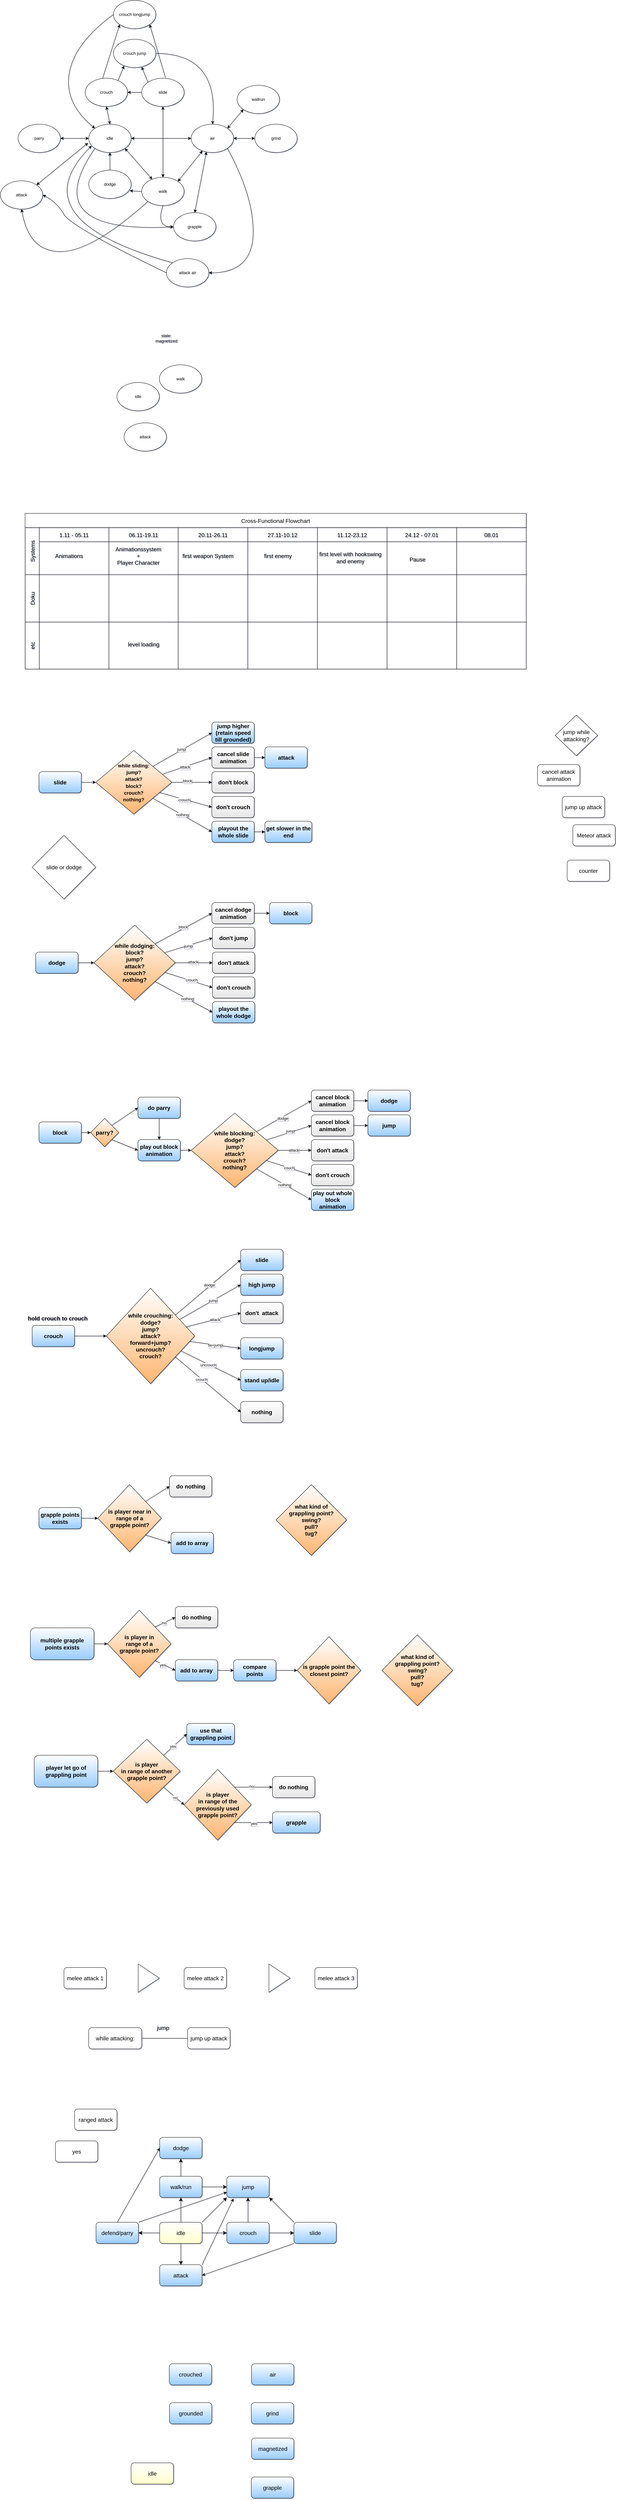 <mxfile version="22.0.2" type="device">
  <diagram name="Seite-1" id="d9cMhFqRtJ0jJkxn3fwI">
    <mxGraphModel dx="1863" dy="710" grid="1" gridSize="10" guides="1" tooltips="1" connect="1" arrows="1" fold="1" page="1" pageScale="1" pageWidth="827" pageHeight="1169" math="0" shadow="1">
      <root>
        <mxCell id="0" />
        <mxCell id="1" parent="0" />
        <mxCell id="ZuteNeyAwJbyWfSGdNgR-1" value="idle" style="ellipse;whiteSpace=wrap;html=1;" parent="1" vertex="1">
          <mxGeometry x="180" y="870" width="120" height="80" as="geometry" />
        </mxCell>
        <mxCell id="ZuteNeyAwJbyWfSGdNgR-2" value="walk" style="ellipse;whiteSpace=wrap;html=1;" parent="1" vertex="1">
          <mxGeometry x="330" y="1020" width="120" height="80" as="geometry" />
        </mxCell>
        <mxCell id="ZuteNeyAwJbyWfSGdNgR-4" value="air" style="ellipse;whiteSpace=wrap;html=1;" parent="1" vertex="1">
          <mxGeometry x="470" y="870" width="120" height="80" as="geometry" />
        </mxCell>
        <mxCell id="ZuteNeyAwJbyWfSGdNgR-5" value="grapple" style="ellipse;whiteSpace=wrap;html=1;" parent="1" vertex="1">
          <mxGeometry x="420" y="1120" width="120" height="80" as="geometry" />
        </mxCell>
        <mxCell id="ZuteNeyAwJbyWfSGdNgR-6" value="grind" style="ellipse;whiteSpace=wrap;html=1;" parent="1" vertex="1">
          <mxGeometry x="650" y="870" width="120" height="80" as="geometry" />
        </mxCell>
        <mxCell id="ZuteNeyAwJbyWfSGdNgR-8" value="wallrun" style="ellipse;whiteSpace=wrap;html=1;" parent="1" vertex="1">
          <mxGeometry x="600" y="760" width="120" height="80" as="geometry" />
        </mxCell>
        <mxCell id="ZuteNeyAwJbyWfSGdNgR-12" value="attack" style="ellipse;whiteSpace=wrap;html=1;" parent="1" vertex="1">
          <mxGeometry x="-70" y="1030" width="120" height="80" as="geometry" />
        </mxCell>
        <mxCell id="ZuteNeyAwJbyWfSGdNgR-13" value="attack air" style="ellipse;whiteSpace=wrap;html=1;" parent="1" vertex="1">
          <mxGeometry x="400" y="1250" width="120" height="80" as="geometry" />
        </mxCell>
        <mxCell id="ZuteNeyAwJbyWfSGdNgR-14" value="crouch" style="ellipse;whiteSpace=wrap;html=1;" parent="1" vertex="1">
          <mxGeometry x="170" y="740" width="120" height="80" as="geometry" />
        </mxCell>
        <mxCell id="ZuteNeyAwJbyWfSGdNgR-15" value="slide" style="ellipse;whiteSpace=wrap;html=1;" parent="1" vertex="1">
          <mxGeometry x="330" y="740" width="120" height="80" as="geometry" />
        </mxCell>
        <mxCell id="ZuteNeyAwJbyWfSGdNgR-16" value="crouch jump" style="ellipse;whiteSpace=wrap;html=1;" parent="1" vertex="1">
          <mxGeometry x="250" y="630" width="120" height="80" as="geometry" />
        </mxCell>
        <mxCell id="ZuteNeyAwJbyWfSGdNgR-17" value="dodge" style="ellipse;whiteSpace=wrap;html=1;" parent="1" vertex="1">
          <mxGeometry x="180" y="1000" width="120" height="80" as="geometry" />
        </mxCell>
        <mxCell id="ZuteNeyAwJbyWfSGdNgR-18" value="parry" style="ellipse;whiteSpace=wrap;html=1;" parent="1" vertex="1">
          <mxGeometry x="-20" y="870" width="120" height="80" as="geometry" />
        </mxCell>
        <mxCell id="ZuteNeyAwJbyWfSGdNgR-19" value="crouch longjump" style="ellipse;whiteSpace=wrap;html=1;" parent="1" vertex="1">
          <mxGeometry x="250" y="520" width="120" height="80" as="geometry" />
        </mxCell>
        <mxCell id="ZuteNeyAwJbyWfSGdNgR-29" value="" style="endArrow=classic;startArrow=classic;html=1;rounded=0;exitX=1;exitY=0;exitDx=0;exitDy=0;entryX=0;entryY=1;entryDx=0;entryDy=0;" parent="1" source="ZuteNeyAwJbyWfSGdNgR-4" target="ZuteNeyAwJbyWfSGdNgR-8" edge="1">
          <mxGeometry width="50" height="50" relative="1" as="geometry">
            <mxPoint x="520" y="840" as="sourcePoint" />
            <mxPoint x="620" y="820" as="targetPoint" />
          </mxGeometry>
        </mxCell>
        <mxCell id="ZuteNeyAwJbyWfSGdNgR-30" value="" style="endArrow=classic;startArrow=classic;html=1;rounded=0;entryX=0.5;entryY=1;entryDx=0;entryDy=0;exitX=0.5;exitY=0;exitDx=0;exitDy=0;" parent="1" source="ZuteNeyAwJbyWfSGdNgR-2" target="ZuteNeyAwJbyWfSGdNgR-15" edge="1">
          <mxGeometry width="50" height="50" relative="1" as="geometry">
            <mxPoint x="290" y="850" as="sourcePoint" />
            <mxPoint x="340" y="800" as="targetPoint" />
          </mxGeometry>
        </mxCell>
        <mxCell id="ZuteNeyAwJbyWfSGdNgR-32" value="" style="endArrow=classic;startArrow=classic;html=1;rounded=0;exitX=1;exitY=0.5;exitDx=0;exitDy=0;entryX=0;entryY=0.5;entryDx=0;entryDy=0;" parent="1" source="ZuteNeyAwJbyWfSGdNgR-1" target="ZuteNeyAwJbyWfSGdNgR-4" edge="1">
          <mxGeometry width="50" height="50" relative="1" as="geometry">
            <mxPoint x="330" y="880" as="sourcePoint" />
            <mxPoint x="380" y="830" as="targetPoint" />
          </mxGeometry>
        </mxCell>
        <mxCell id="ZuteNeyAwJbyWfSGdNgR-33" value="" style="endArrow=classic;startArrow=classic;html=1;rounded=0;entryX=1;entryY=1;entryDx=0;entryDy=0;" parent="1" source="ZuteNeyAwJbyWfSGdNgR-2" target="ZuteNeyAwJbyWfSGdNgR-1" edge="1">
          <mxGeometry width="50" height="50" relative="1" as="geometry">
            <mxPoint x="310" y="1020" as="sourcePoint" />
            <mxPoint x="360" y="970" as="targetPoint" />
          </mxGeometry>
        </mxCell>
        <mxCell id="ZuteNeyAwJbyWfSGdNgR-34" value="" style="endArrow=classic;startArrow=classic;html=1;rounded=0;exitX=1;exitY=0;exitDx=0;exitDy=0;" parent="1" source="ZuteNeyAwJbyWfSGdNgR-2" target="ZuteNeyAwJbyWfSGdNgR-4" edge="1">
          <mxGeometry width="50" height="50" relative="1" as="geometry">
            <mxPoint x="530" y="1030" as="sourcePoint" />
            <mxPoint x="580" y="980" as="targetPoint" />
          </mxGeometry>
        </mxCell>
        <mxCell id="ZuteNeyAwJbyWfSGdNgR-36" value="" style="endArrow=classic;startArrow=classic;html=1;rounded=0;entryX=1;entryY=0.5;entryDx=0;entryDy=0;exitX=0;exitY=0.5;exitDx=0;exitDy=0;" parent="1" source="ZuteNeyAwJbyWfSGdNgR-6" target="ZuteNeyAwJbyWfSGdNgR-4" edge="1">
          <mxGeometry width="50" height="50" relative="1" as="geometry">
            <mxPoint y="830" as="sourcePoint" />
            <mxPoint x="50" y="780" as="targetPoint" />
          </mxGeometry>
        </mxCell>
        <mxCell id="ZuteNeyAwJbyWfSGdNgR-38" value="" style="endArrow=classic;html=1;rounded=0;exitX=0;exitY=0.5;exitDx=0;exitDy=0;entryX=1;entryY=0.5;entryDx=0;entryDy=0;" parent="1" source="ZuteNeyAwJbyWfSGdNgR-15" target="ZuteNeyAwJbyWfSGdNgR-14" edge="1">
          <mxGeometry width="50" height="50" relative="1" as="geometry">
            <mxPoint x="100" y="890" as="sourcePoint" />
            <mxPoint x="150" y="840" as="targetPoint" />
          </mxGeometry>
        </mxCell>
        <mxCell id="ZuteNeyAwJbyWfSGdNgR-40" value="" style="endArrow=classic;startArrow=classic;html=1;rounded=0;entryX=0.5;entryY=1;entryDx=0;entryDy=0;exitX=0.5;exitY=0;exitDx=0;exitDy=0;" parent="1" source="ZuteNeyAwJbyWfSGdNgR-1" target="ZuteNeyAwJbyWfSGdNgR-14" edge="1">
          <mxGeometry width="50" height="50" relative="1" as="geometry">
            <mxPoint x="90" y="850" as="sourcePoint" />
            <mxPoint x="140" y="800" as="targetPoint" />
          </mxGeometry>
        </mxCell>
        <mxCell id="ZuteNeyAwJbyWfSGdNgR-43" value="" style="endArrow=classic;html=1;rounded=0;exitX=0.775;exitY=0.075;exitDx=0;exitDy=0;exitPerimeter=0;entryX=0.25;entryY=0.938;entryDx=0;entryDy=0;entryPerimeter=0;" parent="1" source="ZuteNeyAwJbyWfSGdNgR-14" target="ZuteNeyAwJbyWfSGdNgR-16" edge="1">
          <mxGeometry width="50" height="50" relative="1" as="geometry">
            <mxPoint x="230" y="760" as="sourcePoint" />
            <mxPoint x="280" y="710" as="targetPoint" />
          </mxGeometry>
        </mxCell>
        <mxCell id="ZuteNeyAwJbyWfSGdNgR-44" value="" style="endArrow=classic;html=1;rounded=0;exitX=0;exitY=0;exitDx=0;exitDy=0;entryX=0.667;entryY=0.975;entryDx=0;entryDy=0;entryPerimeter=0;" parent="1" source="ZuteNeyAwJbyWfSGdNgR-15" target="ZuteNeyAwJbyWfSGdNgR-16" edge="1">
          <mxGeometry width="50" height="50" relative="1" as="geometry">
            <mxPoint x="20" y="770" as="sourcePoint" />
            <mxPoint x="70" y="720" as="targetPoint" />
          </mxGeometry>
        </mxCell>
        <mxCell id="ZuteNeyAwJbyWfSGdNgR-45" value="" style="endArrow=classic;html=1;rounded=0;exitX=0.408;exitY=0.013;exitDx=0;exitDy=0;exitPerimeter=0;entryX=0;entryY=1;entryDx=0;entryDy=0;" parent="1" source="ZuteNeyAwJbyWfSGdNgR-14" target="ZuteNeyAwJbyWfSGdNgR-19" edge="1">
          <mxGeometry width="50" height="50" relative="1" as="geometry">
            <mxPoint x="190" y="700" as="sourcePoint" />
            <mxPoint x="240" y="650" as="targetPoint" />
          </mxGeometry>
        </mxCell>
        <mxCell id="ZuteNeyAwJbyWfSGdNgR-46" value="" style="endArrow=classic;html=1;rounded=0;exitX=0.558;exitY=-0.025;exitDx=0;exitDy=0;exitPerimeter=0;entryX=1;entryY=1;entryDx=0;entryDy=0;" parent="1" source="ZuteNeyAwJbyWfSGdNgR-15" target="ZuteNeyAwJbyWfSGdNgR-19" edge="1">
          <mxGeometry width="50" height="50" relative="1" as="geometry">
            <mxPoint x="390" y="700" as="sourcePoint" />
            <mxPoint x="440" y="650" as="targetPoint" />
          </mxGeometry>
        </mxCell>
        <mxCell id="ZuteNeyAwJbyWfSGdNgR-48" value="" style="curved=1;endArrow=classic;html=1;rounded=0;exitX=1;exitY=0.5;exitDx=0;exitDy=0;" parent="1" source="ZuteNeyAwJbyWfSGdNgR-16" edge="1">
          <mxGeometry width="50" height="50" relative="1" as="geometry">
            <mxPoint x="380" y="570" as="sourcePoint" />
            <mxPoint x="530" y="870" as="targetPoint" />
            <Array as="points">
              <mxPoint x="550" y="670" />
            </Array>
          </mxGeometry>
        </mxCell>
        <mxCell id="ZuteNeyAwJbyWfSGdNgR-49" value="" style="curved=1;endArrow=classic;html=1;rounded=0;exitX=0;exitY=0.5;exitDx=0;exitDy=0;entryX=0;entryY=0;entryDx=0;entryDy=0;" parent="1" source="ZuteNeyAwJbyWfSGdNgR-19" target="ZuteNeyAwJbyWfSGdNgR-1" edge="1">
          <mxGeometry width="50" height="50" relative="1" as="geometry">
            <mxPoint x="50" y="770" as="sourcePoint" />
            <mxPoint x="100" y="720" as="targetPoint" />
            <Array as="points">
              <mxPoint x="140" y="640" />
              <mxPoint x="110" y="810" />
            </Array>
          </mxGeometry>
        </mxCell>
        <mxCell id="ZuteNeyAwJbyWfSGdNgR-50" value="state: magnetized" style="text;html=1;strokeColor=none;fillColor=none;align=center;verticalAlign=middle;whiteSpace=wrap;rounded=0;" parent="1" vertex="1">
          <mxGeometry x="370" y="1460" width="60" height="30" as="geometry" />
        </mxCell>
        <mxCell id="ZuteNeyAwJbyWfSGdNgR-51" value="" style="curved=1;endArrow=classic;html=1;rounded=0;exitX=0;exitY=1;exitDx=0;exitDy=0;entryX=0;entryY=0.5;entryDx=0;entryDy=0;" parent="1" source="ZuteNeyAwJbyWfSGdNgR-1" target="ZuteNeyAwJbyWfSGdNgR-5" edge="1">
          <mxGeometry width="50" height="50" relative="1" as="geometry">
            <mxPoint x="150" y="1150" as="sourcePoint" />
            <mxPoint x="200" y="1100" as="targetPoint" />
            <Array as="points">
              <mxPoint x="30" y="1180" />
            </Array>
          </mxGeometry>
        </mxCell>
        <mxCell id="ZuteNeyAwJbyWfSGdNgR-52" value="" style="curved=1;endArrow=classic;html=1;rounded=0;exitX=0.5;exitY=1;exitDx=0;exitDy=0;entryX=0;entryY=0.5;entryDx=0;entryDy=0;" parent="1" source="ZuteNeyAwJbyWfSGdNgR-2" target="ZuteNeyAwJbyWfSGdNgR-5" edge="1">
          <mxGeometry width="50" height="50" relative="1" as="geometry">
            <mxPoint x="250" y="960" as="sourcePoint" />
            <mxPoint x="460" y="1200" as="targetPoint" />
            <Array as="points">
              <mxPoint x="370" y="1160" />
            </Array>
          </mxGeometry>
        </mxCell>
        <mxCell id="ZuteNeyAwJbyWfSGdNgR-53" value="" style="endArrow=classic;startArrow=classic;html=1;rounded=0;entryX=0.358;entryY=0.975;entryDx=0;entryDy=0;exitX=0.5;exitY=0;exitDx=0;exitDy=0;entryPerimeter=0;" parent="1" source="ZuteNeyAwJbyWfSGdNgR-5" target="ZuteNeyAwJbyWfSGdNgR-4" edge="1">
          <mxGeometry width="50" height="50" relative="1" as="geometry">
            <mxPoint x="500" y="1060" as="sourcePoint" />
            <mxPoint x="550" y="1010" as="targetPoint" />
          </mxGeometry>
        </mxCell>
        <mxCell id="ZuteNeyAwJbyWfSGdNgR-54" value="" style="endArrow=classic;startArrow=classic;html=1;rounded=0;exitX=1;exitY=0.5;exitDx=0;exitDy=0;entryX=0;entryY=0.5;entryDx=0;entryDy=0;" parent="1" source="ZuteNeyAwJbyWfSGdNgR-18" target="ZuteNeyAwJbyWfSGdNgR-1" edge="1">
          <mxGeometry width="50" height="50" relative="1" as="geometry">
            <mxPoint x="20" y="940" as="sourcePoint" />
            <mxPoint x="70" y="890" as="targetPoint" />
          </mxGeometry>
        </mxCell>
        <mxCell id="ZuteNeyAwJbyWfSGdNgR-56" value="" style="endArrow=classic;html=1;rounded=0;exitX=0;exitY=0.5;exitDx=0;exitDy=0;entryX=0.967;entryY=0.725;entryDx=0;entryDy=0;entryPerimeter=0;" parent="1" source="ZuteNeyAwJbyWfSGdNgR-2" target="ZuteNeyAwJbyWfSGdNgR-17" edge="1">
          <mxGeometry width="50" height="50" relative="1" as="geometry">
            <mxPoint x="230" y="1220" as="sourcePoint" />
            <mxPoint x="280" y="1170" as="targetPoint" />
          </mxGeometry>
        </mxCell>
        <mxCell id="ZuteNeyAwJbyWfSGdNgR-57" value="" style="endArrow=classic;html=1;rounded=0;entryX=0.5;entryY=1;entryDx=0;entryDy=0;exitX=0.5;exitY=0;exitDx=0;exitDy=0;" parent="1" source="ZuteNeyAwJbyWfSGdNgR-17" target="ZuteNeyAwJbyWfSGdNgR-1" edge="1">
          <mxGeometry width="50" height="50" relative="1" as="geometry">
            <mxPoint x="180" y="1090" as="sourcePoint" />
            <mxPoint x="200" y="1010" as="targetPoint" />
          </mxGeometry>
        </mxCell>
        <mxCell id="ZuteNeyAwJbyWfSGdNgR-60" value="" style="curved=1;endArrow=classic;html=1;rounded=0;entryX=1;entryY=0.5;entryDx=0;entryDy=0;exitX=1;exitY=1;exitDx=0;exitDy=0;" parent="1" source="ZuteNeyAwJbyWfSGdNgR-4" target="ZuteNeyAwJbyWfSGdNgR-13" edge="1">
          <mxGeometry width="50" height="50" relative="1" as="geometry">
            <mxPoint x="561.96" y="961.04" as="sourcePoint" />
            <mxPoint x="550" y="1280" as="targetPoint" />
            <Array as="points">
              <mxPoint x="650" y="1080" />
              <mxPoint x="640" y="1290" />
            </Array>
          </mxGeometry>
        </mxCell>
        <mxCell id="ZuteNeyAwJbyWfSGdNgR-61" value="" style="curved=1;endArrow=classic;html=1;rounded=0;entryX=0.067;entryY=0.763;entryDx=0;entryDy=0;entryPerimeter=0;exitX=0;exitY=0;exitDx=0;exitDy=0;" parent="1" source="ZuteNeyAwJbyWfSGdNgR-13" target="ZuteNeyAwJbyWfSGdNgR-1" edge="1">
          <mxGeometry width="50" height="50" relative="1" as="geometry">
            <mxPoint x="340" y="1330" as="sourcePoint" />
            <mxPoint x="430" y="1170" as="targetPoint" />
            <Array as="points">
              <mxPoint x="-20" y="1140" />
            </Array>
          </mxGeometry>
        </mxCell>
        <mxCell id="ZuteNeyAwJbyWfSGdNgR-62" value="" style="curved=1;endArrow=classic;html=1;rounded=0;entryX=1;entryY=0.5;entryDx=0;entryDy=0;exitX=0;exitY=0.5;exitDx=0;exitDy=0;" parent="1" source="ZuteNeyAwJbyWfSGdNgR-13" target="ZuteNeyAwJbyWfSGdNgR-12" edge="1">
          <mxGeometry width="50" height="50" relative="1" as="geometry">
            <mxPoint x="427.574" y="1271.716" as="sourcePoint" />
            <mxPoint x="198.04" y="941.04" as="targetPoint" />
            <Array as="points">
              <mxPoint x="130" y="1160" />
              <mxPoint x="90" y="1090" />
            </Array>
          </mxGeometry>
        </mxCell>
        <mxCell id="ZuteNeyAwJbyWfSGdNgR-63" value="" style="endArrow=classic;startArrow=classic;html=1;rounded=0;entryX=-0.017;entryY=0.663;entryDx=0;entryDy=0;entryPerimeter=0;exitX=1;exitY=0;exitDx=0;exitDy=0;" parent="1" source="ZuteNeyAwJbyWfSGdNgR-12" target="ZuteNeyAwJbyWfSGdNgR-1" edge="1">
          <mxGeometry width="50" height="50" relative="1" as="geometry">
            <mxPoint x="70" y="1010" as="sourcePoint" />
            <mxPoint x="120" y="960" as="targetPoint" />
          </mxGeometry>
        </mxCell>
        <mxCell id="ZuteNeyAwJbyWfSGdNgR-64" value="" style="curved=1;endArrow=classic;html=1;rounded=0;exitX=0;exitY=1;exitDx=0;exitDy=0;entryX=0.5;entryY=1;entryDx=0;entryDy=0;" parent="1" source="ZuteNeyAwJbyWfSGdNgR-2" target="ZuteNeyAwJbyWfSGdNgR-12" edge="1">
          <mxGeometry width="50" height="50" relative="1" as="geometry">
            <mxPoint x="10" y="1280" as="sourcePoint" />
            <mxPoint x="60" y="1230" as="targetPoint" />
            <Array as="points">
              <mxPoint x="190" y="1230" />
              <mxPoint x="10" y="1230" />
            </Array>
          </mxGeometry>
        </mxCell>
        <mxCell id="ZuteNeyAwJbyWfSGdNgR-65" value="idle" style="ellipse;whiteSpace=wrap;html=1;" parent="1" vertex="1">
          <mxGeometry x="260" y="1600" width="120" height="80" as="geometry" />
        </mxCell>
        <mxCell id="ZuteNeyAwJbyWfSGdNgR-66" value="walk" style="ellipse;whiteSpace=wrap;html=1;" parent="1" vertex="1">
          <mxGeometry x="380" y="1550" width="120" height="80" as="geometry" />
        </mxCell>
        <mxCell id="ZuteNeyAwJbyWfSGdNgR-67" value="attack" style="ellipse;whiteSpace=wrap;html=1;" parent="1" vertex="1">
          <mxGeometry x="280" y="1714" width="120" height="80" as="geometry" />
        </mxCell>
        <mxCell id="86zAY_F4Fy-KE39VsVGR-2" value="Cross-Functional Flowchart" style="shape=table;childLayout=tableLayout;startSize=40;collapsible=0;recursiveResize=0;expand=0;fontSize=16;" parent="1" vertex="1">
          <mxGeometry y="1970" width="1418" height="440" as="geometry" />
        </mxCell>
        <mxCell id="86zAY_F4Fy-KE39VsVGR-3" value="Systems" style="shape=tableRow;horizontal=0;swimlaneHead=0;swimlaneBody=0;top=0;left=0;strokeColor=inherit;bottom=0;right=0;dropTarget=0;fontStyle=0;fillColor=none;points=[[0,0.5],[1,0.5]];portConstraint=eastwest;startSize=40;collapsible=0;recursiveResize=0;expand=0;fontSize=16;" parent="86zAY_F4Fy-KE39VsVGR-2" vertex="1">
          <mxGeometry y="40" width="1418" height="133" as="geometry" />
        </mxCell>
        <mxCell id="86zAY_F4Fy-KE39VsVGR-4" value="1.11 - 05.11" style="swimlane;swimlaneHead=0;swimlaneBody=0;fontStyle=0;strokeColor=inherit;connectable=0;fillColor=none;startSize=40;collapsible=0;recursiveResize=0;expand=0;fontSize=16;" parent="86zAY_F4Fy-KE39VsVGR-3" vertex="1">
          <mxGeometry x="40" width="197" height="133" as="geometry">
            <mxRectangle width="197" height="133" as="alternateBounds" />
          </mxGeometry>
        </mxCell>
        <mxCell id="86zAY_F4Fy-KE39VsVGR-15" value="Animations" style="text;html=1;align=center;verticalAlign=middle;resizable=0;points=[];autosize=1;strokeColor=none;fillColor=none;fontSize=16;" parent="86zAY_F4Fy-KE39VsVGR-4" vertex="1">
          <mxGeometry x="34" y="65" width="100" height="30" as="geometry" />
        </mxCell>
        <mxCell id="86zAY_F4Fy-KE39VsVGR-5" value="06.11-19.11" style="swimlane;swimlaneHead=0;swimlaneBody=0;fontStyle=0;strokeColor=inherit;connectable=0;fillColor=none;startSize=40;collapsible=0;recursiveResize=0;expand=0;fontSize=16;" parent="86zAY_F4Fy-KE39VsVGR-3" vertex="1">
          <mxGeometry x="237" width="196" height="133" as="geometry">
            <mxRectangle width="196" height="133" as="alternateBounds" />
          </mxGeometry>
        </mxCell>
        <mxCell id="86zAY_F4Fy-KE39VsVGR-16" value="Animationssystem&lt;br&gt;+&lt;br&gt;Player Character" style="text;html=1;align=center;verticalAlign=middle;resizable=0;points=[];autosize=1;strokeColor=none;fillColor=none;fontSize=16;" parent="86zAY_F4Fy-KE39VsVGR-5" vertex="1">
          <mxGeometry x="8" y="45" width="150" height="70" as="geometry" />
        </mxCell>
        <mxCell id="86zAY_F4Fy-KE39VsVGR-6" value="20.11-26.11" style="swimlane;swimlaneHead=0;swimlaneBody=0;fontStyle=0;strokeColor=inherit;connectable=0;fillColor=none;startSize=40;collapsible=0;recursiveResize=0;expand=0;fontSize=16;" parent="86zAY_F4Fy-KE39VsVGR-3" vertex="1">
          <mxGeometry x="433" width="197" height="133" as="geometry">
            <mxRectangle width="197" height="133" as="alternateBounds" />
          </mxGeometry>
        </mxCell>
        <mxCell id="86zAY_F4Fy-KE39VsVGR-19" value="first weapon System" style="text;html=1;align=center;verticalAlign=middle;resizable=0;points=[];autosize=1;strokeColor=none;fillColor=none;fontSize=16;" parent="86zAY_F4Fy-KE39VsVGR-6" vertex="1">
          <mxGeometry x="-1.5" y="65" width="170" height="30" as="geometry" />
        </mxCell>
        <mxCell id="86zAY_F4Fy-KE39VsVGR-20" value="27.11-10.12" style="swimlane;swimlaneHead=0;swimlaneBody=0;fontStyle=0;strokeColor=inherit;connectable=0;fillColor=none;startSize=40;collapsible=0;recursiveResize=0;expand=0;fontSize=16;" parent="86zAY_F4Fy-KE39VsVGR-3" vertex="1">
          <mxGeometry x="630" width="197" height="133" as="geometry">
            <mxRectangle width="197" height="133" as="alternateBounds" />
          </mxGeometry>
        </mxCell>
        <mxCell id="86zAY_F4Fy-KE39VsVGR-23" value="first enemy" style="text;html=1;align=center;verticalAlign=middle;resizable=0;points=[];autosize=1;strokeColor=none;fillColor=none;fontSize=16;" parent="86zAY_F4Fy-KE39VsVGR-20" vertex="1">
          <mxGeometry x="35" y="65" width="100" height="30" as="geometry" />
        </mxCell>
        <mxCell id="86zAY_F4Fy-KE39VsVGR-24" value="11.12-23.12" style="swimlane;swimlaneHead=0;swimlaneBody=0;fontStyle=0;strokeColor=inherit;connectable=0;fillColor=none;startSize=40;collapsible=0;recursiveResize=0;expand=0;fontSize=16;" parent="86zAY_F4Fy-KE39VsVGR-3" vertex="1">
          <mxGeometry x="827" width="197" height="133" as="geometry">
            <mxRectangle width="197" height="133" as="alternateBounds" />
          </mxGeometry>
        </mxCell>
        <mxCell id="86zAY_F4Fy-KE39VsVGR-27" value="first level with hookswing&lt;br&gt;and enemy" style="text;html=1;align=center;verticalAlign=middle;resizable=0;points=[];autosize=1;strokeColor=none;fillColor=none;fontSize=16;" parent="86zAY_F4Fy-KE39VsVGR-24" vertex="1">
          <mxGeometry x="-7" y="60" width="200" height="50" as="geometry" />
        </mxCell>
        <mxCell id="86zAY_F4Fy-KE39VsVGR-28" value="24.12 - 07.01" style="swimlane;swimlaneHead=0;swimlaneBody=0;fontStyle=0;strokeColor=inherit;connectable=0;fillColor=none;startSize=40;collapsible=0;recursiveResize=0;expand=0;fontSize=16;" parent="86zAY_F4Fy-KE39VsVGR-3" vertex="1">
          <mxGeometry x="1024" width="197" height="133" as="geometry">
            <mxRectangle width="197" height="133" as="alternateBounds" />
          </mxGeometry>
        </mxCell>
        <mxCell id="86zAY_F4Fy-KE39VsVGR-32" value="08.01" style="swimlane;swimlaneHead=0;swimlaneBody=0;fontStyle=0;strokeColor=inherit;connectable=0;fillColor=none;startSize=40;collapsible=0;recursiveResize=0;expand=0;fontSize=16;" parent="86zAY_F4Fy-KE39VsVGR-3" vertex="1">
          <mxGeometry x="1221" width="197" height="133" as="geometry">
            <mxRectangle width="197" height="133" as="alternateBounds" />
          </mxGeometry>
        </mxCell>
        <mxCell id="86zAY_F4Fy-KE39VsVGR-7" value="Doku" style="shape=tableRow;horizontal=0;swimlaneHead=0;swimlaneBody=0;top=0;left=0;strokeColor=inherit;bottom=0;right=0;dropTarget=0;fontStyle=0;fillColor=none;points=[[0,0.5],[1,0.5]];portConstraint=eastwest;startSize=40;collapsible=0;recursiveResize=0;expand=0;fontSize=16;" parent="86zAY_F4Fy-KE39VsVGR-2" vertex="1">
          <mxGeometry y="173" width="1418" height="134" as="geometry" />
        </mxCell>
        <mxCell id="86zAY_F4Fy-KE39VsVGR-8" value="" style="swimlane;swimlaneHead=0;swimlaneBody=0;fontStyle=0;connectable=0;strokeColor=inherit;fillColor=none;startSize=0;collapsible=0;recursiveResize=0;expand=0;fontSize=16;" parent="86zAY_F4Fy-KE39VsVGR-7" vertex="1">
          <mxGeometry x="40" width="197" height="134" as="geometry">
            <mxRectangle width="197" height="134" as="alternateBounds" />
          </mxGeometry>
        </mxCell>
        <mxCell id="86zAY_F4Fy-KE39VsVGR-9" value="" style="swimlane;swimlaneHead=0;swimlaneBody=0;fontStyle=0;connectable=0;strokeColor=inherit;fillColor=none;startSize=0;collapsible=0;recursiveResize=0;expand=0;fontSize=16;" parent="86zAY_F4Fy-KE39VsVGR-7" vertex="1">
          <mxGeometry x="237" width="196" height="134" as="geometry">
            <mxRectangle width="196" height="134" as="alternateBounds" />
          </mxGeometry>
        </mxCell>
        <mxCell id="86zAY_F4Fy-KE39VsVGR-10" value="" style="swimlane;swimlaneHead=0;swimlaneBody=0;fontStyle=0;connectable=0;strokeColor=inherit;fillColor=none;startSize=0;collapsible=0;recursiveResize=0;expand=0;fontSize=16;" parent="86zAY_F4Fy-KE39VsVGR-7" vertex="1">
          <mxGeometry x="433" width="197" height="134" as="geometry">
            <mxRectangle width="197" height="134" as="alternateBounds" />
          </mxGeometry>
        </mxCell>
        <mxCell id="86zAY_F4Fy-KE39VsVGR-21" style="swimlane;swimlaneHead=0;swimlaneBody=0;fontStyle=0;connectable=0;strokeColor=inherit;fillColor=none;startSize=0;collapsible=0;recursiveResize=0;expand=0;fontSize=16;" parent="86zAY_F4Fy-KE39VsVGR-7" vertex="1">
          <mxGeometry x="630" width="197" height="134" as="geometry">
            <mxRectangle width="197" height="134" as="alternateBounds" />
          </mxGeometry>
        </mxCell>
        <mxCell id="86zAY_F4Fy-KE39VsVGR-25" style="swimlane;swimlaneHead=0;swimlaneBody=0;fontStyle=0;connectable=0;strokeColor=inherit;fillColor=none;startSize=0;collapsible=0;recursiveResize=0;expand=0;fontSize=16;" parent="86zAY_F4Fy-KE39VsVGR-7" vertex="1">
          <mxGeometry x="827" width="197" height="134" as="geometry">
            <mxRectangle width="197" height="134" as="alternateBounds" />
          </mxGeometry>
        </mxCell>
        <mxCell id="86zAY_F4Fy-KE39VsVGR-29" style="swimlane;swimlaneHead=0;swimlaneBody=0;fontStyle=0;connectable=0;strokeColor=inherit;fillColor=none;startSize=0;collapsible=0;recursiveResize=0;expand=0;fontSize=16;" parent="86zAY_F4Fy-KE39VsVGR-7" vertex="1">
          <mxGeometry x="1024" width="197" height="134" as="geometry">
            <mxRectangle width="197" height="134" as="alternateBounds" />
          </mxGeometry>
        </mxCell>
        <mxCell id="86zAY_F4Fy-KE39VsVGR-33" style="swimlane;swimlaneHead=0;swimlaneBody=0;fontStyle=0;connectable=0;strokeColor=inherit;fillColor=none;startSize=0;collapsible=0;recursiveResize=0;expand=0;fontSize=16;" parent="86zAY_F4Fy-KE39VsVGR-7" vertex="1">
          <mxGeometry x="1221" width="197" height="134" as="geometry">
            <mxRectangle width="197" height="134" as="alternateBounds" />
          </mxGeometry>
        </mxCell>
        <mxCell id="86zAY_F4Fy-KE39VsVGR-11" value="etc" style="shape=tableRow;horizontal=0;swimlaneHead=0;swimlaneBody=0;top=0;left=0;strokeColor=inherit;bottom=0;right=0;dropTarget=0;fontStyle=0;fillColor=none;points=[[0,0.5],[1,0.5]];portConstraint=eastwest;startSize=40;collapsible=0;recursiveResize=0;expand=0;fontSize=16;" parent="86zAY_F4Fy-KE39VsVGR-2" vertex="1">
          <mxGeometry y="307" width="1418" height="133" as="geometry" />
        </mxCell>
        <mxCell id="86zAY_F4Fy-KE39VsVGR-12" value="" style="swimlane;swimlaneHead=0;swimlaneBody=0;fontStyle=0;connectable=0;strokeColor=inherit;fillColor=none;startSize=0;collapsible=0;recursiveResize=0;expand=0;fontSize=16;" parent="86zAY_F4Fy-KE39VsVGR-11" vertex="1">
          <mxGeometry x="40" width="197" height="133" as="geometry">
            <mxRectangle width="197" height="133" as="alternateBounds" />
          </mxGeometry>
        </mxCell>
        <mxCell id="86zAY_F4Fy-KE39VsVGR-13" value="" style="swimlane;swimlaneHead=0;swimlaneBody=0;fontStyle=0;connectable=0;strokeColor=inherit;fillColor=none;startSize=0;collapsible=0;recursiveResize=0;expand=0;fontSize=16;" parent="86zAY_F4Fy-KE39VsVGR-11" vertex="1">
          <mxGeometry x="237" width="196" height="133" as="geometry">
            <mxRectangle width="196" height="133" as="alternateBounds" />
          </mxGeometry>
        </mxCell>
        <mxCell id="86zAY_F4Fy-KE39VsVGR-35" value="level loading" style="text;html=1;align=center;verticalAlign=middle;resizable=0;points=[];autosize=1;strokeColor=none;fillColor=none;fontSize=16;" parent="86zAY_F4Fy-KE39VsVGR-13" vertex="1">
          <mxGeometry x="43" y="48" width="110" height="30" as="geometry" />
        </mxCell>
        <mxCell id="86zAY_F4Fy-KE39VsVGR-14" value="" style="swimlane;swimlaneHead=0;swimlaneBody=0;fontStyle=0;connectable=0;strokeColor=inherit;fillColor=none;startSize=0;collapsible=0;recursiveResize=0;expand=0;fontSize=16;" parent="86zAY_F4Fy-KE39VsVGR-11" vertex="1">
          <mxGeometry x="433" width="197" height="133" as="geometry">
            <mxRectangle width="197" height="133" as="alternateBounds" />
          </mxGeometry>
        </mxCell>
        <mxCell id="86zAY_F4Fy-KE39VsVGR-22" style="swimlane;swimlaneHead=0;swimlaneBody=0;fontStyle=0;connectable=0;strokeColor=inherit;fillColor=none;startSize=0;collapsible=0;recursiveResize=0;expand=0;fontSize=16;" parent="86zAY_F4Fy-KE39VsVGR-11" vertex="1">
          <mxGeometry x="630" width="197" height="133" as="geometry">
            <mxRectangle width="197" height="133" as="alternateBounds" />
          </mxGeometry>
        </mxCell>
        <mxCell id="86zAY_F4Fy-KE39VsVGR-26" style="swimlane;swimlaneHead=0;swimlaneBody=0;fontStyle=0;connectable=0;strokeColor=inherit;fillColor=none;startSize=0;collapsible=0;recursiveResize=0;expand=0;fontSize=16;" parent="86zAY_F4Fy-KE39VsVGR-11" vertex="1">
          <mxGeometry x="827" width="197" height="133" as="geometry">
            <mxRectangle width="197" height="133" as="alternateBounds" />
          </mxGeometry>
        </mxCell>
        <mxCell id="86zAY_F4Fy-KE39VsVGR-30" style="swimlane;swimlaneHead=0;swimlaneBody=0;fontStyle=0;connectable=0;strokeColor=inherit;fillColor=none;startSize=0;collapsible=0;recursiveResize=0;expand=0;fontSize=16;" parent="86zAY_F4Fy-KE39VsVGR-11" vertex="1">
          <mxGeometry x="1024" width="197" height="133" as="geometry">
            <mxRectangle width="197" height="133" as="alternateBounds" />
          </mxGeometry>
        </mxCell>
        <mxCell id="86zAY_F4Fy-KE39VsVGR-34" style="swimlane;swimlaneHead=0;swimlaneBody=0;fontStyle=0;connectable=0;strokeColor=inherit;fillColor=none;startSize=0;collapsible=0;recursiveResize=0;expand=0;fontSize=16;" parent="86zAY_F4Fy-KE39VsVGR-11" vertex="1">
          <mxGeometry x="1221" width="197" height="133" as="geometry">
            <mxRectangle width="197" height="133" as="alternateBounds" />
          </mxGeometry>
        </mxCell>
        <mxCell id="86zAY_F4Fy-KE39VsVGR-31" value="Pause" style="text;html=1;align=center;verticalAlign=middle;resizable=0;points=[];autosize=1;strokeColor=none;fillColor=none;fontSize=16;" parent="1" vertex="1">
          <mxGeometry x="1075" y="2085" width="70" height="30" as="geometry" />
        </mxCell>
        <mxCell id="v2-64KJp-YHIzRTaWcxG-1" style="edgeStyle=orthogonalEdgeStyle;rounded=0;hachureGap=4;orthogonalLoop=1;jettySize=auto;html=1;exitX=1;exitY=0.5;exitDx=0;exitDy=0;entryX=0;entryY=0.5;entryDx=0;entryDy=0;fontFamily=Architects Daughter;fontSource=https%3A%2F%2Ffonts.googleapis.com%2Fcss%3Ffamily%3DArchitects%2BDaughter;fontSize=16;shadow=0;" parent="1" source="LV0ptDyt47f4ZOMQPDEL-1" target="LV0ptDyt47f4ZOMQPDEL-8" edge="1">
          <mxGeometry relative="1" as="geometry" />
        </mxCell>
        <mxCell id="LV0ptDyt47f4ZOMQPDEL-1" value="&lt;b&gt;slide&lt;/b&gt;" style="rounded=1;whiteSpace=wrap;html=1;fontSize=16;gradientColor=#99CCFF;fillColor=#FFFFFF;shadow=0;glass=0;" parent="1" vertex="1">
          <mxGeometry x="39.25" y="2700" width="120" height="60" as="geometry" />
        </mxCell>
        <mxCell id="LV0ptDyt47f4ZOMQPDEL-2" value="slide or dodge" style="rhombus;whiteSpace=wrap;html=1;fontSize=16;" parent="1" vertex="1">
          <mxGeometry x="20" y="2880" width="180" height="180" as="geometry" />
        </mxCell>
        <mxCell id="LV0ptDyt47f4ZOMQPDEL-3" value="&lt;b&gt;dodge&lt;/b&gt;" style="rounded=1;whiteSpace=wrap;html=1;fontSize=16;gradientColor=#99CCFF;" parent="1" vertex="1">
          <mxGeometry x="30" y="3210" width="120" height="60" as="geometry" />
        </mxCell>
        <mxCell id="LV0ptDyt47f4ZOMQPDEL-5" value="&lt;b&gt;while dodging:&lt;br&gt;block?&lt;br&gt;jump?&lt;br&gt;attack?&lt;br&gt;crouch?&lt;br&gt;nothing?&lt;/b&gt;" style="rhombus;whiteSpace=wrap;html=1;fontSize=16;fillColor=#FFFFFF;gradientColor=#FFB570;" parent="1" vertex="1">
          <mxGeometry x="195" y="3133.75" width="230" height="212.5" as="geometry" />
        </mxCell>
        <mxCell id="LV0ptDyt47f4ZOMQPDEL-6" value="&lt;b&gt;block&lt;/b&gt;" style="rounded=1;whiteSpace=wrap;html=1;fontSize=16;gradientColor=#99CCFF;" parent="1" vertex="1">
          <mxGeometry x="691.5" y="3070" width="120" height="60" as="geometry" />
        </mxCell>
        <mxCell id="LV0ptDyt47f4ZOMQPDEL-7" value="&lt;b&gt;jump higher&lt;br&gt;(retain speed till grounded)&lt;/b&gt;" style="rounded=1;whiteSpace=wrap;html=1;fontSize=16;gradientColor=#99CCFF;" parent="1" vertex="1">
          <mxGeometry x="528.5" y="2560" width="120" height="60" as="geometry" />
        </mxCell>
        <mxCell id="LV0ptDyt47f4ZOMQPDEL-8" value="&lt;font style=&quot;font-size: 14px;&quot;&gt;&lt;b&gt;while sliding:&lt;br&gt;jump?&lt;br&gt;attack?&lt;br&gt;block?&lt;br&gt;crouch?&lt;br&gt;nothing?&lt;/b&gt;&lt;/font&gt;" style="rhombus;whiteSpace=wrap;html=1;fontSize=16;gradientColor=#FFB570;" parent="1" vertex="1">
          <mxGeometry x="200" y="2640" width="215.25" height="180" as="geometry" />
        </mxCell>
        <mxCell id="LV0ptDyt47f4ZOMQPDEL-9" value="Meteor attack" style="rounded=1;whiteSpace=wrap;html=1;fontSize=16;" parent="1" vertex="1">
          <mxGeometry x="1550" y="2850" width="120" height="60" as="geometry" />
        </mxCell>
        <mxCell id="LV0ptDyt47f4ZOMQPDEL-10" value="counter" style="rounded=1;whiteSpace=wrap;html=1;fontSize=16;" parent="1" vertex="1">
          <mxGeometry x="1534" y="2950" width="120" height="60" as="geometry" />
        </mxCell>
        <mxCell id="v2-64KJp-YHIzRTaWcxG-13" style="edgeStyle=orthogonalEdgeStyle;rounded=0;orthogonalLoop=1;jettySize=auto;html=1;exitX=1;exitY=0.5;exitDx=0;exitDy=0;entryX=0;entryY=0.5;entryDx=0;entryDy=0;" parent="1" source="LV0ptDyt47f4ZOMQPDEL-11" target="LV0ptDyt47f4ZOMQPDEL-12" edge="1">
          <mxGeometry relative="1" as="geometry" />
        </mxCell>
        <mxCell id="LV0ptDyt47f4ZOMQPDEL-11" value="&lt;b&gt;cancel slide animation&lt;/b&gt;" style="rounded=1;whiteSpace=wrap;html=1;fontSize=16;gradientColor=#E6E6E6;" parent="1" vertex="1">
          <mxGeometry x="528.5" y="2630" width="120" height="60" as="geometry" />
        </mxCell>
        <mxCell id="LV0ptDyt47f4ZOMQPDEL-12" value="&lt;b&gt;attack&lt;/b&gt;" style="rounded=1;whiteSpace=wrap;html=1;fontSize=16;gradientColor=#99CCFF;" parent="1" vertex="1">
          <mxGeometry x="678.5" y="2630" width="120" height="60" as="geometry" />
        </mxCell>
        <mxCell id="LV0ptDyt47f4ZOMQPDEL-13" value="jump while attacking?" style="rhombus;whiteSpace=wrap;html=1;fontSize=16;" parent="1" vertex="1">
          <mxGeometry x="1500" y="2540" width="120" height="115" as="geometry" />
        </mxCell>
        <mxCell id="LV0ptDyt47f4ZOMQPDEL-14" value="cancel attack animation" style="rounded=1;whiteSpace=wrap;html=1;fontSize=16;" parent="1" vertex="1">
          <mxGeometry x="1450" y="2680" width="120" height="60" as="geometry" />
        </mxCell>
        <mxCell id="LV0ptDyt47f4ZOMQPDEL-15" value="jump up attack" style="rounded=1;whiteSpace=wrap;html=1;fontSize=16;" parent="1" vertex="1">
          <mxGeometry x="1520" y="2770" width="120" height="60" as="geometry" />
        </mxCell>
        <mxCell id="v2-64KJp-YHIzRTaWcxG-12" style="edgeStyle=orthogonalEdgeStyle;rounded=0;orthogonalLoop=1;jettySize=auto;html=1;exitX=1;exitY=0.5;exitDx=0;exitDy=0;entryX=0;entryY=0.5;entryDx=0;entryDy=0;" parent="1" source="LV0ptDyt47f4ZOMQPDEL-16" target="LV0ptDyt47f4ZOMQPDEL-17" edge="1">
          <mxGeometry relative="1" as="geometry" />
        </mxCell>
        <mxCell id="LV0ptDyt47f4ZOMQPDEL-16" value="&lt;b&gt;playout the whole slide&lt;/b&gt;" style="rounded=1;whiteSpace=wrap;html=1;fontSize=16;gradientColor=#99CCFF;" parent="1" vertex="1">
          <mxGeometry x="528.5" y="2840" width="120" height="60" as="geometry" />
        </mxCell>
        <mxCell id="LV0ptDyt47f4ZOMQPDEL-17" value="&lt;b&gt;get slower in the end&lt;/b&gt;" style="rounded=1;whiteSpace=wrap;html=1;fontSize=16;gradientColor=#99CCFF;" parent="1" vertex="1">
          <mxGeometry x="678.5" y="2840" width="133" height="60" as="geometry" />
        </mxCell>
        <mxCell id="LV0ptDyt47f4ZOMQPDEL-20" value="&lt;b&gt;don&#39;t block&lt;/b&gt;" style="rounded=1;whiteSpace=wrap;html=1;fontSize=16;gradientColor=#E6E6E6;" parent="1" vertex="1">
          <mxGeometry x="528.5" y="2700" width="120" height="60" as="geometry" />
        </mxCell>
        <mxCell id="jr3rR2_mMYJbRNeasbv--7" style="edgeStyle=orthogonalEdgeStyle;rounded=0;orthogonalLoop=1;jettySize=auto;html=1;exitX=1;exitY=0.5;exitDx=0;exitDy=0;entryX=0;entryY=0.5;entryDx=0;entryDy=0;" parent="1" source="LV0ptDyt47f4ZOMQPDEL-25" target="LV0ptDyt47f4ZOMQPDEL-6" edge="1">
          <mxGeometry relative="1" as="geometry" />
        </mxCell>
        <mxCell id="LV0ptDyt47f4ZOMQPDEL-25" value="&lt;b&gt;cancel dodge animation&lt;/b&gt;" style="rounded=1;whiteSpace=wrap;html=1;fontSize=16;gradientColor=#E6E6E6;" parent="1" vertex="1">
          <mxGeometry x="528.5" y="3070" width="120" height="60" as="geometry" />
        </mxCell>
        <mxCell id="LV0ptDyt47f4ZOMQPDEL-26" value="&lt;b&gt;playout the whole dodge&lt;/b&gt;" style="rounded=1;whiteSpace=wrap;html=1;fontSize=16;fillColor=#FFFFFF;gradientColor=#99CCFF;" parent="1" vertex="1">
          <mxGeometry x="530" y="3350" width="120" height="60" as="geometry" />
        </mxCell>
        <mxCell id="LV0ptDyt47f4ZOMQPDEL-27" value="&lt;b&gt;don&#39;t jump&lt;/b&gt;" style="rounded=1;whiteSpace=wrap;html=1;fontSize=16;gradientColor=#E6E6E6;" parent="1" vertex="1">
          <mxGeometry x="530" y="3140" width="120" height="60" as="geometry" />
        </mxCell>
        <mxCell id="LV0ptDyt47f4ZOMQPDEL-28" value="&lt;b&gt;don&#39;t attack&lt;/b&gt;" style="rounded=1;whiteSpace=wrap;html=1;fontSize=16;gradientColor=#E6E6E6;" parent="1" vertex="1">
          <mxGeometry x="530" y="3210" width="120" height="60" as="geometry" />
        </mxCell>
        <mxCell id="jr3rR2_mMYJbRNeasbv--13" style="edgeStyle=orthogonalEdgeStyle;rounded=0;orthogonalLoop=1;jettySize=auto;html=1;exitX=1;exitY=0.5;exitDx=0;exitDy=0;entryX=0;entryY=0.5;entryDx=0;entryDy=0;" parent="1" source="LV0ptDyt47f4ZOMQPDEL-32" target="LV0ptDyt47f4ZOMQPDEL-33" edge="1">
          <mxGeometry relative="1" as="geometry" />
        </mxCell>
        <mxCell id="LV0ptDyt47f4ZOMQPDEL-32" value="&lt;b&gt;block&lt;/b&gt;" style="rounded=1;whiteSpace=wrap;html=1;fontSize=16;gradientColor=#99CCFF;" parent="1" vertex="1">
          <mxGeometry x="39.25" y="3690" width="120" height="60" as="geometry" />
        </mxCell>
        <mxCell id="LV0ptDyt47f4ZOMQPDEL-33" value="&lt;b&gt;parry?&lt;/b&gt;" style="rhombus;whiteSpace=wrap;html=1;fontSize=16;gradientColor=#FFB570;" parent="1" vertex="1">
          <mxGeometry x="185.25" y="3680" width="80" height="80" as="geometry" />
        </mxCell>
        <mxCell id="LV0ptDyt47f4ZOMQPDEL-34" value="&lt;b&gt;do parry&lt;/b&gt;" style="rounded=1;whiteSpace=wrap;html=1;fontSize=16;gradientColor=#99CCFF;" parent="1" vertex="1">
          <mxGeometry x="319.25" y="3620" width="120" height="60" as="geometry" />
        </mxCell>
        <mxCell id="jr3rR2_mMYJbRNeasbv--19" style="orthogonalLoop=1;jettySize=auto;html=1;exitX=1;exitY=0.5;exitDx=0;exitDy=0;entryX=0;entryY=0.5;entryDx=0;entryDy=0;strokeColor=default;rounded=0;" parent="1" source="LV0ptDyt47f4ZOMQPDEL-35" target="LV0ptDyt47f4ZOMQPDEL-39" edge="1">
          <mxGeometry relative="1" as="geometry" />
        </mxCell>
        <mxCell id="LV0ptDyt47f4ZOMQPDEL-35" value="&lt;b&gt;play out block animation&lt;/b&gt;" style="rounded=1;whiteSpace=wrap;html=1;fontSize=16;gradientColor=#99CCFF;" parent="1" vertex="1">
          <mxGeometry x="319.25" y="3740" width="120" height="60" as="geometry" />
        </mxCell>
        <mxCell id="jr3rR2_mMYJbRNeasbv--20" style="rounded=0;orthogonalLoop=1;jettySize=auto;html=1;exitX=1;exitY=0;exitDx=0;exitDy=0;entryX=0;entryY=0.5;entryDx=0;entryDy=0;" parent="1" source="LV0ptDyt47f4ZOMQPDEL-39" target="LV0ptDyt47f4ZOMQPDEL-43" edge="1">
          <mxGeometry relative="1" as="geometry" />
        </mxCell>
        <mxCell id="jr3rR2_mMYJbRNeasbv--25" value="dodge" style="edgeLabel;html=1;align=center;verticalAlign=middle;resizable=0;points=[];" parent="jr3rR2_mMYJbRNeasbv--20" vertex="1" connectable="0">
          <mxGeometry x="0.26" y="-1" relative="1" as="geometry">
            <mxPoint x="-24" y="17" as="offset" />
          </mxGeometry>
        </mxCell>
        <mxCell id="jr3rR2_mMYJbRNeasbv--22" style="rounded=0;orthogonalLoop=1;jettySize=auto;html=1;exitX=1;exitY=0.5;exitDx=0;exitDy=0;" parent="1" source="LV0ptDyt47f4ZOMQPDEL-39" target="LV0ptDyt47f4ZOMQPDEL-40" edge="1">
          <mxGeometry relative="1" as="geometry" />
        </mxCell>
        <mxCell id="jr3rR2_mMYJbRNeasbv--27" value="attack" style="edgeLabel;html=1;align=center;verticalAlign=middle;resizable=0;points=[];" parent="jr3rR2_mMYJbRNeasbv--22" vertex="1" connectable="0">
          <mxGeometry x="-0.003" y="-1" relative="1" as="geometry">
            <mxPoint x="-3" y="-1" as="offset" />
          </mxGeometry>
        </mxCell>
        <mxCell id="jr3rR2_mMYJbRNeasbv--24" style="rounded=0;orthogonalLoop=1;jettySize=auto;html=1;exitX=1;exitY=1;exitDx=0;exitDy=0;entryX=0;entryY=0.5;entryDx=0;entryDy=0;" parent="1" source="LV0ptDyt47f4ZOMQPDEL-39" target="LV0ptDyt47f4ZOMQPDEL-46" edge="1">
          <mxGeometry relative="1" as="geometry" />
        </mxCell>
        <mxCell id="jr3rR2_mMYJbRNeasbv--29" value="nothing" style="edgeLabel;html=1;align=center;verticalAlign=middle;resizable=0;points=[];" parent="jr3rR2_mMYJbRNeasbv--24" vertex="1" connectable="0">
          <mxGeometry x="0.031" relative="1" as="geometry">
            <mxPoint x="-1" as="offset" />
          </mxGeometry>
        </mxCell>
        <mxCell id="LV0ptDyt47f4ZOMQPDEL-39" value="&lt;b&gt;while blocking:&lt;br&gt;dodge?&lt;br&gt;jump?&lt;br&gt;attack?&lt;br&gt;crouch?&lt;br&gt;nothing?&lt;/b&gt;" style="rhombus;whiteSpace=wrap;html=1;fontSize=16;gradientColor=#FFB570;" parent="1" vertex="1">
          <mxGeometry x="470" y="3665" width="246.25" height="210" as="geometry" />
        </mxCell>
        <mxCell id="LV0ptDyt47f4ZOMQPDEL-40" value="&lt;b&gt;don&#39;t attack&lt;/b&gt;" style="rounded=1;whiteSpace=wrap;html=1;fontSize=16;gradientColor=#E6E6E6;" parent="1" vertex="1">
          <mxGeometry x="810" y="3740" width="120" height="60" as="geometry" />
        </mxCell>
        <mxCell id="LV0ptDyt47f4ZOMQPDEL-41" value="&lt;b&gt;don&#39;t crouch&lt;/b&gt;" style="rounded=1;whiteSpace=wrap;html=1;fontSize=16;gradientColor=#E6E6E6;" parent="1" vertex="1">
          <mxGeometry x="810" y="3810" width="120" height="60" as="geometry" />
        </mxCell>
        <mxCell id="LV0ptDyt47f4ZOMQPDEL-42" value="&lt;b&gt;dodge&lt;/b&gt;" style="rounded=1;whiteSpace=wrap;html=1;fontSize=16;gradientColor=#99CCFF;" parent="1" vertex="1">
          <mxGeometry x="970" y="3600" width="120" height="60" as="geometry" />
        </mxCell>
        <mxCell id="jr3rR2_mMYJbRNeasbv--30" style="edgeStyle=orthogonalEdgeStyle;rounded=0;orthogonalLoop=1;jettySize=auto;html=1;exitX=1;exitY=0.5;exitDx=0;exitDy=0;entryX=0;entryY=0.5;entryDx=0;entryDy=0;" parent="1" source="LV0ptDyt47f4ZOMQPDEL-43" target="LV0ptDyt47f4ZOMQPDEL-42" edge="1">
          <mxGeometry relative="1" as="geometry" />
        </mxCell>
        <mxCell id="LV0ptDyt47f4ZOMQPDEL-43" value="&lt;b&gt;cancel block animation&lt;/b&gt;" style="rounded=1;whiteSpace=wrap;html=1;fontSize=16;gradientColor=#E6E6E6;" parent="1" vertex="1">
          <mxGeometry x="810" y="3600" width="120" height="60" as="geometry" />
        </mxCell>
        <mxCell id="jr3rR2_mMYJbRNeasbv--31" style="edgeStyle=orthogonalEdgeStyle;rounded=0;orthogonalLoop=1;jettySize=auto;html=1;exitX=1;exitY=0.5;exitDx=0;exitDy=0;entryX=0;entryY=0.5;entryDx=0;entryDy=0;" parent="1" source="LV0ptDyt47f4ZOMQPDEL-44" target="LV0ptDyt47f4ZOMQPDEL-45" edge="1">
          <mxGeometry relative="1" as="geometry" />
        </mxCell>
        <mxCell id="LV0ptDyt47f4ZOMQPDEL-44" value="&lt;b&gt;cancel block animation&lt;/b&gt;" style="rounded=1;whiteSpace=wrap;html=1;fontSize=16;gradientColor=#E6E6E6;" parent="1" vertex="1">
          <mxGeometry x="810" y="3670" width="120" height="60" as="geometry" />
        </mxCell>
        <mxCell id="LV0ptDyt47f4ZOMQPDEL-45" value="&lt;b&gt;jump&lt;/b&gt;" style="rounded=1;whiteSpace=wrap;html=1;fontSize=16;gradientColor=#99CCFF;" parent="1" vertex="1">
          <mxGeometry x="970" y="3670" width="120" height="60" as="geometry" />
        </mxCell>
        <mxCell id="LV0ptDyt47f4ZOMQPDEL-46" value="&lt;b&gt;play out whole block animation&lt;/b&gt;" style="rounded=1;whiteSpace=wrap;html=1;fontSize=16;gradientColor=#99CCFF;" parent="1" vertex="1">
          <mxGeometry x="810" y="3880" width="120" height="60" as="geometry" />
        </mxCell>
        <mxCell id="LV0ptDyt47f4ZOMQPDEL-47" value="&lt;b&gt;don&#39;t crouch&lt;/b&gt;" style="rounded=1;whiteSpace=wrap;html=1;fontSize=16;gradientColor=#E6E6E6;" parent="1" vertex="1">
          <mxGeometry x="528.5" y="2770" width="120" height="60" as="geometry" />
        </mxCell>
        <mxCell id="LV0ptDyt47f4ZOMQPDEL-48" value="&lt;b&gt;don&#39;t crouch&lt;/b&gt;" style="rounded=1;whiteSpace=wrap;html=1;fontSize=16;gradientColor=#E6E6E6;" parent="1" vertex="1">
          <mxGeometry x="530" y="3280" width="120" height="60" as="geometry" />
        </mxCell>
        <mxCell id="jr3rR2_mMYJbRNeasbv--32" style="rounded=0;orthogonalLoop=1;jettySize=auto;html=1;exitX=1;exitY=0.5;exitDx=0;exitDy=0;entryX=0;entryY=0.5;entryDx=0;entryDy=0;" parent="1" source="LV0ptDyt47f4ZOMQPDEL-49" target="LV0ptDyt47f4ZOMQPDEL-50" edge="1">
          <mxGeometry relative="1" as="geometry" />
        </mxCell>
        <mxCell id="LV0ptDyt47f4ZOMQPDEL-49" value="&lt;b&gt;crouch&lt;/b&gt;" style="rounded=1;whiteSpace=wrap;html=1;fontSize=16;gradientColor=#99CCFF;" parent="1" vertex="1">
          <mxGeometry x="20" y="4265" width="120" height="60" as="geometry" />
        </mxCell>
        <mxCell id="LV0ptDyt47f4ZOMQPDEL-50" value="&lt;b&gt;while crouching:&lt;br&gt;dodge?&lt;br&gt;jump?&lt;br&gt;attack?&lt;br&gt;forward+jump?&lt;br&gt;uncrouch?&lt;br&gt;crouch?&lt;/b&gt;" style="rhombus;whiteSpace=wrap;html=1;fontSize=16;gradientColor=#FFB570;" parent="1" vertex="1">
          <mxGeometry x="230" y="4160" width="250" height="270" as="geometry" />
        </mxCell>
        <mxCell id="LV0ptDyt47f4ZOMQPDEL-51" value="&lt;b&gt;longjump&lt;/b&gt;" style="rounded=1;whiteSpace=wrap;html=1;fontSize=16;gradientColor=#99CCFF;" parent="1" vertex="1">
          <mxGeometry x="610" y="4300" width="120" height="60" as="geometry" />
        </mxCell>
        <mxCell id="LV0ptDyt47f4ZOMQPDEL-52" value="&lt;b&gt;slide&lt;/b&gt;" style="rounded=1;whiteSpace=wrap;html=1;fontSize=16;gradientColor=#99CCFF;" parent="1" vertex="1">
          <mxGeometry x="610" y="4050" width="120" height="60" as="geometry" />
        </mxCell>
        <mxCell id="LV0ptDyt47f4ZOMQPDEL-53" value="&lt;b&gt;high jump&lt;/b&gt;" style="rounded=1;whiteSpace=wrap;html=1;fontSize=16;gradientColor=#99CCFF;" parent="1" vertex="1">
          <mxGeometry x="610" y="4120" width="120" height="60" as="geometry" />
        </mxCell>
        <mxCell id="LV0ptDyt47f4ZOMQPDEL-54" value="&lt;b&gt;don&#39;t&amp;nbsp; attack&lt;/b&gt;" style="rounded=1;whiteSpace=wrap;html=1;fontSize=16;gradientColor=#E6E6E6;" parent="1" vertex="1">
          <mxGeometry x="610" y="4200" width="120" height="60" as="geometry" />
        </mxCell>
        <mxCell id="LV0ptDyt47f4ZOMQPDEL-55" value="&lt;b&gt;stand up/idle&lt;/b&gt;" style="rounded=1;whiteSpace=wrap;html=1;fontSize=16;gradientColor=#99CCFF;" parent="1" vertex="1">
          <mxGeometry x="610" y="4390" width="120" height="60" as="geometry" />
        </mxCell>
        <mxCell id="LV0ptDyt47f4ZOMQPDEL-56" value="&lt;b&gt;nothing&lt;/b&gt;" style="rounded=1;whiteSpace=wrap;html=1;fontSize=16;gradientColor=#E6E6E6;" parent="1" vertex="1">
          <mxGeometry x="610" y="4480" width="120" height="60" as="geometry" />
        </mxCell>
        <mxCell id="LV0ptDyt47f4ZOMQPDEL-57" value="&lt;b&gt;hold crouch to crouch&lt;/b&gt;" style="text;html=1;strokeColor=none;fillColor=none;align=center;verticalAlign=middle;whiteSpace=wrap;rounded=0;fontSize=16;" parent="1" vertex="1">
          <mxGeometry x="-15" y="4230" width="215" height="30" as="geometry" />
        </mxCell>
        <mxCell id="LV0ptDyt47f4ZOMQPDEL-58" value="melee attack 1" style="rounded=1;whiteSpace=wrap;html=1;fontSize=16;" parent="1" vertex="1">
          <mxGeometry x="110" y="6080" width="120" height="60" as="geometry" />
        </mxCell>
        <mxCell id="LV0ptDyt47f4ZOMQPDEL-59" value="ranged attack" style="rounded=1;whiteSpace=wrap;html=1;fontSize=16;" parent="1" vertex="1">
          <mxGeometry x="140" y="6480" width="120" height="60" as="geometry" />
        </mxCell>
        <mxCell id="LV0ptDyt47f4ZOMQPDEL-60" value="" style="triangle;whiteSpace=wrap;html=1;fontSize=16;" parent="1" vertex="1">
          <mxGeometry x="320" y="6070" width="60" height="80" as="geometry" />
        </mxCell>
        <mxCell id="LV0ptDyt47f4ZOMQPDEL-61" value="melee attack 2" style="rounded=1;whiteSpace=wrap;html=1;fontSize=16;" parent="1" vertex="1">
          <mxGeometry x="450" y="6080" width="120" height="60" as="geometry" />
        </mxCell>
        <mxCell id="LV0ptDyt47f4ZOMQPDEL-62" value="" style="triangle;whiteSpace=wrap;html=1;fontSize=16;" parent="1" vertex="1">
          <mxGeometry x="690" y="6070" width="60" height="80" as="geometry" />
        </mxCell>
        <mxCell id="LV0ptDyt47f4ZOMQPDEL-63" value="melee attack 3" style="rounded=1;whiteSpace=wrap;html=1;fontSize=16;" parent="1" vertex="1">
          <mxGeometry x="820" y="6080" width="120" height="60" as="geometry" />
        </mxCell>
        <mxCell id="LV0ptDyt47f4ZOMQPDEL-64" value="while attacking:" style="rounded=1;whiteSpace=wrap;html=1;fontSize=16;" parent="1" vertex="1">
          <mxGeometry x="180" y="6250" width="150" height="60" as="geometry" />
        </mxCell>
        <mxCell id="LV0ptDyt47f4ZOMQPDEL-65" value="" style="endArrow=none;html=1;rounded=0;fontSize=12;startSize=8;endSize=8;curved=1;exitX=1;exitY=0.5;exitDx=0;exitDy=0;entryX=0;entryY=0.5;entryDx=0;entryDy=0;" parent="1" source="LV0ptDyt47f4ZOMQPDEL-64" target="LV0ptDyt47f4ZOMQPDEL-68" edge="1">
          <mxGeometry width="50" height="50" relative="1" as="geometry">
            <mxPoint x="380" y="6310" as="sourcePoint" />
            <mxPoint x="440" y="6280" as="targetPoint" />
          </mxGeometry>
        </mxCell>
        <mxCell id="LV0ptDyt47f4ZOMQPDEL-66" value="jump" style="text;html=1;align=center;verticalAlign=middle;resizable=0;points=[];autosize=1;strokeColor=none;fillColor=none;fontSize=16;" parent="1" vertex="1">
          <mxGeometry x="360" y="6235" width="60" height="30" as="geometry" />
        </mxCell>
        <mxCell id="LV0ptDyt47f4ZOMQPDEL-68" value="jump up attack" style="rounded=1;whiteSpace=wrap;html=1;fontSize=16;" parent="1" vertex="1">
          <mxGeometry x="460" y="6250" width="120" height="60" as="geometry" />
        </mxCell>
        <mxCell id="LV0ptDyt47f4ZOMQPDEL-69" value="yes" style="rounded=1;whiteSpace=wrap;html=1;fontSize=16;" parent="1" vertex="1">
          <mxGeometry x="85.75" y="6570" width="120" height="60" as="geometry" />
        </mxCell>
        <mxCell id="LV0ptDyt47f4ZOMQPDEL-80" style="edgeStyle=none;curved=1;rounded=0;orthogonalLoop=1;jettySize=auto;html=1;exitX=1;exitY=0;exitDx=0;exitDy=0;entryX=0;entryY=1;entryDx=0;entryDy=0;fontSize=12;startSize=8;endSize=8;" parent="1" source="LV0ptDyt47f4ZOMQPDEL-70" target="LV0ptDyt47f4ZOMQPDEL-79" edge="1">
          <mxGeometry relative="1" as="geometry" />
        </mxCell>
        <mxCell id="LV0ptDyt47f4ZOMQPDEL-84" style="edgeStyle=none;curved=1;rounded=0;orthogonalLoop=1;jettySize=auto;html=1;exitX=0.5;exitY=1;exitDx=0;exitDy=0;entryX=0.5;entryY=0;entryDx=0;entryDy=0;fontSize=12;startSize=8;endSize=8;" parent="1" source="LV0ptDyt47f4ZOMQPDEL-70" target="LV0ptDyt47f4ZOMQPDEL-74" edge="1">
          <mxGeometry relative="1" as="geometry" />
        </mxCell>
        <mxCell id="LV0ptDyt47f4ZOMQPDEL-85" style="edgeStyle=none;curved=1;rounded=0;orthogonalLoop=1;jettySize=auto;html=1;exitX=0;exitY=0.5;exitDx=0;exitDy=0;entryX=1;entryY=0.5;entryDx=0;entryDy=0;fontSize=12;startSize=8;endSize=8;" parent="1" source="LV0ptDyt47f4ZOMQPDEL-70" target="LV0ptDyt47f4ZOMQPDEL-75" edge="1">
          <mxGeometry relative="1" as="geometry" />
        </mxCell>
        <mxCell id="LV0ptDyt47f4ZOMQPDEL-86" style="edgeStyle=none;curved=1;rounded=0;orthogonalLoop=1;jettySize=auto;html=1;exitX=1;exitY=0.5;exitDx=0;exitDy=0;fontSize=12;startSize=8;endSize=8;" parent="1" source="LV0ptDyt47f4ZOMQPDEL-70" target="LV0ptDyt47f4ZOMQPDEL-73" edge="1">
          <mxGeometry relative="1" as="geometry" />
        </mxCell>
        <mxCell id="LV0ptDyt47f4ZOMQPDEL-87" style="edgeStyle=none;curved=1;rounded=0;orthogonalLoop=1;jettySize=auto;html=1;exitX=0.5;exitY=0;exitDx=0;exitDy=0;entryX=0.5;entryY=1;entryDx=0;entryDy=0;fontSize=12;startSize=8;endSize=8;" parent="1" source="LV0ptDyt47f4ZOMQPDEL-70" target="LV0ptDyt47f4ZOMQPDEL-71" edge="1">
          <mxGeometry relative="1" as="geometry" />
        </mxCell>
        <mxCell id="LV0ptDyt47f4ZOMQPDEL-70" value="idle" style="rounded=1;whiteSpace=wrap;html=1;fontSize=16;gradientColor=#FFFFCC;" parent="1" vertex="1">
          <mxGeometry x="380.75" y="6800" width="120" height="60" as="geometry" />
        </mxCell>
        <mxCell id="LV0ptDyt47f4ZOMQPDEL-83" style="edgeStyle=none;curved=1;rounded=0;orthogonalLoop=1;jettySize=auto;html=1;exitX=1;exitY=0.5;exitDx=0;exitDy=0;entryX=0;entryY=0.5;entryDx=0;entryDy=0;fontSize=12;startSize=8;endSize=8;" parent="1" source="LV0ptDyt47f4ZOMQPDEL-71" target="LV0ptDyt47f4ZOMQPDEL-79" edge="1">
          <mxGeometry relative="1" as="geometry" />
        </mxCell>
        <mxCell id="LV0ptDyt47f4ZOMQPDEL-88" style="edgeStyle=none;curved=1;rounded=0;orthogonalLoop=1;jettySize=auto;html=1;exitX=0.5;exitY=0;exitDx=0;exitDy=0;entryX=0.5;entryY=1;entryDx=0;entryDy=0;fontSize=12;startSize=8;endSize=8;" parent="1" source="LV0ptDyt47f4ZOMQPDEL-71" target="LV0ptDyt47f4ZOMQPDEL-77" edge="1">
          <mxGeometry relative="1" as="geometry" />
        </mxCell>
        <mxCell id="LV0ptDyt47f4ZOMQPDEL-71" value="walk/run" style="rounded=1;whiteSpace=wrap;html=1;fontSize=16;gradientColor=#99CCFF;" parent="1" vertex="1">
          <mxGeometry x="380.75" y="6670" width="120" height="60" as="geometry" />
        </mxCell>
        <mxCell id="LV0ptDyt47f4ZOMQPDEL-81" style="edgeStyle=none;curved=1;rounded=0;orthogonalLoop=1;jettySize=auto;html=1;exitX=0.5;exitY=0;exitDx=0;exitDy=0;entryX=0.5;entryY=1;entryDx=0;entryDy=0;fontSize=12;startSize=8;endSize=8;" parent="1" source="LV0ptDyt47f4ZOMQPDEL-73" target="LV0ptDyt47f4ZOMQPDEL-79" edge="1">
          <mxGeometry relative="1" as="geometry" />
        </mxCell>
        <mxCell id="LV0ptDyt47f4ZOMQPDEL-89" style="edgeStyle=none;curved=1;rounded=0;orthogonalLoop=1;jettySize=auto;html=1;exitX=1;exitY=0.5;exitDx=0;exitDy=0;entryX=0;entryY=0.5;entryDx=0;entryDy=0;fontSize=12;startSize=8;endSize=8;" parent="1" source="LV0ptDyt47f4ZOMQPDEL-73" target="LV0ptDyt47f4ZOMQPDEL-78" edge="1">
          <mxGeometry relative="1" as="geometry" />
        </mxCell>
        <mxCell id="LV0ptDyt47f4ZOMQPDEL-73" value="crouch" style="rounded=1;whiteSpace=wrap;html=1;fontSize=16;gradientColor=#99CCFF;" parent="1" vertex="1">
          <mxGeometry x="570.75" y="6800" width="120" height="60" as="geometry" />
        </mxCell>
        <mxCell id="LV0ptDyt47f4ZOMQPDEL-74" value="attack" style="rounded=1;whiteSpace=wrap;html=1;fontSize=16;gradientColor=#99CCFF;" parent="1" vertex="1">
          <mxGeometry x="380.75" y="6920" width="120" height="60" as="geometry" />
        </mxCell>
        <mxCell id="jr3rR2_mMYJbRNeasbv--86" style="rounded=0;orthogonalLoop=1;jettySize=auto;html=1;exitX=1;exitY=0;exitDx=0;exitDy=0;entryX=0;entryY=0.75;entryDx=0;entryDy=0;" parent="1" source="LV0ptDyt47f4ZOMQPDEL-75" target="LV0ptDyt47f4ZOMQPDEL-79" edge="1">
          <mxGeometry relative="1" as="geometry" />
        </mxCell>
        <mxCell id="jr3rR2_mMYJbRNeasbv--88" style="rounded=0;orthogonalLoop=1;jettySize=auto;html=1;exitX=0.5;exitY=0;exitDx=0;exitDy=0;entryX=0;entryY=0.5;entryDx=0;entryDy=0;" parent="1" source="LV0ptDyt47f4ZOMQPDEL-75" target="LV0ptDyt47f4ZOMQPDEL-77" edge="1">
          <mxGeometry relative="1" as="geometry" />
        </mxCell>
        <mxCell id="LV0ptDyt47f4ZOMQPDEL-75" value="defend/parry" style="rounded=1;whiteSpace=wrap;html=1;fontSize=16;gradientColor=#99CCFF;" parent="1" vertex="1">
          <mxGeometry x="200.75" y="6800" width="120" height="60" as="geometry" />
        </mxCell>
        <mxCell id="LV0ptDyt47f4ZOMQPDEL-77" value="dodge" style="rounded=1;whiteSpace=wrap;html=1;fontSize=16;gradientColor=#99CCFF;" parent="1" vertex="1">
          <mxGeometry x="380.75" y="6560" width="120" height="60" as="geometry" />
        </mxCell>
        <mxCell id="LV0ptDyt47f4ZOMQPDEL-82" style="edgeStyle=none;curved=1;rounded=0;orthogonalLoop=1;jettySize=auto;html=1;exitX=0;exitY=0;exitDx=0;exitDy=0;entryX=1;entryY=1;entryDx=0;entryDy=0;fontSize=12;startSize=8;endSize=8;" parent="1" source="LV0ptDyt47f4ZOMQPDEL-78" target="LV0ptDyt47f4ZOMQPDEL-79" edge="1">
          <mxGeometry relative="1" as="geometry" />
        </mxCell>
        <mxCell id="jr3rR2_mMYJbRNeasbv--89" style="rounded=0;orthogonalLoop=1;jettySize=auto;html=1;exitX=0;exitY=1;exitDx=0;exitDy=0;entryX=1;entryY=0.5;entryDx=0;entryDy=0;" parent="1" source="LV0ptDyt47f4ZOMQPDEL-78" target="LV0ptDyt47f4ZOMQPDEL-74" edge="1">
          <mxGeometry relative="1" as="geometry" />
        </mxCell>
        <mxCell id="LV0ptDyt47f4ZOMQPDEL-78" value="slide" style="rounded=1;whiteSpace=wrap;html=1;fontSize=16;gradientColor=#99CCFF;" parent="1" vertex="1">
          <mxGeometry x="760.75" y="6800" width="120" height="60" as="geometry" />
        </mxCell>
        <mxCell id="LV0ptDyt47f4ZOMQPDEL-79" value="jump" style="rounded=1;whiteSpace=wrap;html=1;fontSize=16;gradientColor=#99CCFF;" parent="1" vertex="1">
          <mxGeometry x="570.75" y="6670" width="120" height="60" as="geometry" />
        </mxCell>
        <mxCell id="v2-64KJp-YHIzRTaWcxG-2" value="" style="endArrow=classic;html=1;rounded=0;exitX=1;exitY=0;exitDx=0;exitDy=0;entryX=0;entryY=0.5;entryDx=0;entryDy=0;" parent="1" source="LV0ptDyt47f4ZOMQPDEL-8" target="LV0ptDyt47f4ZOMQPDEL-7" edge="1">
          <mxGeometry width="50" height="50" relative="1" as="geometry">
            <mxPoint x="345.25" y="2640" as="sourcePoint" />
            <mxPoint x="395.25" y="2590" as="targetPoint" />
          </mxGeometry>
        </mxCell>
        <mxCell id="v2-64KJp-YHIzRTaWcxG-10" value="jump" style="edgeLabel;html=1;align=center;verticalAlign=middle;resizable=0;points=[];" parent="v2-64KJp-YHIzRTaWcxG-2" vertex="1" connectable="0">
          <mxGeometry x="-0.024" y="2" relative="1" as="geometry">
            <mxPoint as="offset" />
          </mxGeometry>
        </mxCell>
        <mxCell id="v2-64KJp-YHIzRTaWcxG-3" value="" style="endArrow=classic;html=1;rounded=0;exitX=0.879;exitY=0.372;exitDx=0;exitDy=0;entryX=0;entryY=0.5;entryDx=0;entryDy=0;exitPerimeter=0;" parent="1" source="LV0ptDyt47f4ZOMQPDEL-8" target="LV0ptDyt47f4ZOMQPDEL-11" edge="1">
          <mxGeometry width="50" height="50" relative="1" as="geometry">
            <mxPoint x="265.25" y="2940" as="sourcePoint" />
            <mxPoint x="315.25" y="2890" as="targetPoint" />
          </mxGeometry>
        </mxCell>
        <mxCell id="v2-64KJp-YHIzRTaWcxG-9" value="attack" style="edgeLabel;html=1;align=center;verticalAlign=middle;resizable=0;points=[];" parent="v2-64KJp-YHIzRTaWcxG-3" vertex="1" connectable="0">
          <mxGeometry x="-0.104" y="-1" relative="1" as="geometry">
            <mxPoint as="offset" />
          </mxGeometry>
        </mxCell>
        <mxCell id="v2-64KJp-YHIzRTaWcxG-4" value="" style="endArrow=classic;html=1;rounded=0;exitX=1;exitY=0.5;exitDx=0;exitDy=0;entryX=0;entryY=0.5;entryDx=0;entryDy=0;" parent="1" source="LV0ptDyt47f4ZOMQPDEL-8" target="LV0ptDyt47f4ZOMQPDEL-20" edge="1">
          <mxGeometry width="50" height="50" relative="1" as="geometry">
            <mxPoint x="390" y="2890" as="sourcePoint" />
            <mxPoint x="440" y="2840" as="targetPoint" />
          </mxGeometry>
        </mxCell>
        <mxCell id="v2-64KJp-YHIzRTaWcxG-8" value="block" style="edgeLabel;html=1;align=center;verticalAlign=middle;resizable=0;points=[];" parent="v2-64KJp-YHIzRTaWcxG-4" vertex="1" connectable="0">
          <mxGeometry x="-0.245" y="4" relative="1" as="geometry">
            <mxPoint as="offset" />
          </mxGeometry>
        </mxCell>
        <mxCell id="v2-64KJp-YHIzRTaWcxG-5" value="" style="endArrow=classic;html=1;rounded=0;exitX=0.839;exitY=0.661;exitDx=0;exitDy=0;exitPerimeter=0;entryX=0;entryY=0.5;entryDx=0;entryDy=0;" parent="1" source="LV0ptDyt47f4ZOMQPDEL-8" target="LV0ptDyt47f4ZOMQPDEL-47" edge="1">
          <mxGeometry width="50" height="50" relative="1" as="geometry">
            <mxPoint x="380" y="2900" as="sourcePoint" />
            <mxPoint x="430" y="2850" as="targetPoint" />
          </mxGeometry>
        </mxCell>
        <mxCell id="v2-64KJp-YHIzRTaWcxG-7" value="crouch" style="edgeLabel;html=1;align=center;verticalAlign=middle;resizable=0;points=[];" parent="v2-64KJp-YHIzRTaWcxG-5" vertex="1" connectable="0">
          <mxGeometry x="-0.059" y="-2" relative="1" as="geometry">
            <mxPoint as="offset" />
          </mxGeometry>
        </mxCell>
        <mxCell id="v2-64KJp-YHIzRTaWcxG-6" value="nothing" style="endArrow=classic;html=1;rounded=0;exitX=1;exitY=1;exitDx=0;exitDy=0;entryX=0;entryY=0.5;entryDx=0;entryDy=0;" parent="1" source="LV0ptDyt47f4ZOMQPDEL-8" target="LV0ptDyt47f4ZOMQPDEL-16" edge="1">
          <mxGeometry width="50" height="50" relative="1" as="geometry">
            <mxPoint x="380" y="2910" as="sourcePoint" />
            <mxPoint x="430" y="2860" as="targetPoint" />
          </mxGeometry>
        </mxCell>
        <mxCell id="jr3rR2_mMYJbRNeasbv--1" value="" style="endArrow=classic;html=1;rounded=0;exitX=1;exitY=0.5;exitDx=0;exitDy=0;entryX=0;entryY=0.5;entryDx=0;entryDy=0;" parent="1" source="LV0ptDyt47f4ZOMQPDEL-3" target="LV0ptDyt47f4ZOMQPDEL-5" edge="1">
          <mxGeometry width="50" height="50" relative="1" as="geometry">
            <mxPoint x="440" y="3150" as="sourcePoint" />
            <mxPoint x="490" y="3100" as="targetPoint" />
          </mxGeometry>
        </mxCell>
        <mxCell id="jr3rR2_mMYJbRNeasbv--2" value="" style="endArrow=classic;html=1;rounded=0;exitX=1;exitY=0;exitDx=0;exitDy=0;entryX=0;entryY=0.5;entryDx=0;entryDy=0;" parent="1" source="LV0ptDyt47f4ZOMQPDEL-5" target="LV0ptDyt47f4ZOMQPDEL-25" edge="1">
          <mxGeometry width="50" height="50" relative="1" as="geometry">
            <mxPoint x="410" y="3170" as="sourcePoint" />
            <mxPoint x="460" y="3120" as="targetPoint" />
          </mxGeometry>
        </mxCell>
        <mxCell id="jr3rR2_mMYJbRNeasbv--8" value="block" style="edgeLabel;html=1;align=center;verticalAlign=middle;resizable=0;points=[];" parent="jr3rR2_mMYJbRNeasbv--2" vertex="1" connectable="0">
          <mxGeometry x="0.019" y="5" relative="1" as="geometry">
            <mxPoint as="offset" />
          </mxGeometry>
        </mxCell>
        <mxCell id="jr3rR2_mMYJbRNeasbv--3" value="" style="endArrow=classic;html=1;rounded=0;exitX=0.865;exitY=0.368;exitDx=0;exitDy=0;exitPerimeter=0;entryX=0;entryY=0.5;entryDx=0;entryDy=0;" parent="1" source="LV0ptDyt47f4ZOMQPDEL-5" target="LV0ptDyt47f4ZOMQPDEL-27" edge="1">
          <mxGeometry width="50" height="50" relative="1" as="geometry">
            <mxPoint x="430" y="3220" as="sourcePoint" />
            <mxPoint x="490" y="3180" as="targetPoint" />
          </mxGeometry>
        </mxCell>
        <mxCell id="jr3rR2_mMYJbRNeasbv--9" value="jump" style="edgeLabel;html=1;align=center;verticalAlign=middle;resizable=0;points=[];" parent="jr3rR2_mMYJbRNeasbv--3" vertex="1" connectable="0">
          <mxGeometry x="-0.008" y="-2" relative="1" as="geometry">
            <mxPoint as="offset" />
          </mxGeometry>
        </mxCell>
        <mxCell id="jr3rR2_mMYJbRNeasbv--4" value="" style="endArrow=classic;html=1;rounded=0;exitX=1;exitY=0.5;exitDx=0;exitDy=0;entryX=0;entryY=0.5;entryDx=0;entryDy=0;" parent="1" source="LV0ptDyt47f4ZOMQPDEL-5" target="LV0ptDyt47f4ZOMQPDEL-28" edge="1">
          <mxGeometry width="50" height="50" relative="1" as="geometry">
            <mxPoint x="450" y="3300" as="sourcePoint" />
            <mxPoint x="500" y="3250" as="targetPoint" />
          </mxGeometry>
        </mxCell>
        <mxCell id="jr3rR2_mMYJbRNeasbv--10" value="attack" style="edgeLabel;html=1;align=center;verticalAlign=middle;resizable=0;points=[];" parent="jr3rR2_mMYJbRNeasbv--4" vertex="1" connectable="0">
          <mxGeometry x="-0.048" y="2" relative="1" as="geometry">
            <mxPoint as="offset" />
          </mxGeometry>
        </mxCell>
        <mxCell id="jr3rR2_mMYJbRNeasbv--5" value="" style="endArrow=classic;html=1;rounded=0;entryX=0;entryY=0.5;entryDx=0;entryDy=0;" parent="1" source="LV0ptDyt47f4ZOMQPDEL-5" target="LV0ptDyt47f4ZOMQPDEL-48" edge="1">
          <mxGeometry width="50" height="50" relative="1" as="geometry">
            <mxPoint x="470" y="3350" as="sourcePoint" />
            <mxPoint x="520" y="3300" as="targetPoint" />
          </mxGeometry>
        </mxCell>
        <mxCell id="jr3rR2_mMYJbRNeasbv--11" value="crouch" style="edgeLabel;html=1;align=center;verticalAlign=middle;resizable=0;points=[];" parent="jr3rR2_mMYJbRNeasbv--5" vertex="1" connectable="0">
          <mxGeometry x="0.113" y="2" relative="1" as="geometry">
            <mxPoint as="offset" />
          </mxGeometry>
        </mxCell>
        <mxCell id="jr3rR2_mMYJbRNeasbv--6" value="" style="endArrow=classic;html=1;rounded=0;exitX=1;exitY=1;exitDx=0;exitDy=0;entryX=0;entryY=0.5;entryDx=0;entryDy=0;" parent="1" source="LV0ptDyt47f4ZOMQPDEL-5" target="LV0ptDyt47f4ZOMQPDEL-26" edge="1">
          <mxGeometry width="50" height="50" relative="1" as="geometry">
            <mxPoint x="520" y="3420" as="sourcePoint" />
            <mxPoint x="570" y="3370" as="targetPoint" />
          </mxGeometry>
        </mxCell>
        <mxCell id="jr3rR2_mMYJbRNeasbv--12" value="nothing" style="edgeLabel;html=1;align=center;verticalAlign=middle;resizable=0;points=[];" parent="jr3rR2_mMYJbRNeasbv--6" vertex="1" connectable="0">
          <mxGeometry x="0.126" relative="1" as="geometry">
            <mxPoint as="offset" />
          </mxGeometry>
        </mxCell>
        <mxCell id="jr3rR2_mMYJbRNeasbv--14" value="" style="endArrow=classic;html=1;rounded=0;exitX=1;exitY=0;exitDx=0;exitDy=0;entryX=0;entryY=0.5;entryDx=0;entryDy=0;" parent="1" source="LV0ptDyt47f4ZOMQPDEL-33" target="LV0ptDyt47f4ZOMQPDEL-34" edge="1">
          <mxGeometry width="50" height="50" relative="1" as="geometry">
            <mxPoint x="229.25" y="3630" as="sourcePoint" />
            <mxPoint x="279.25" y="3580" as="targetPoint" />
          </mxGeometry>
        </mxCell>
        <mxCell id="jr3rR2_mMYJbRNeasbv--15" value="" style="endArrow=classic;html=1;rounded=0;exitX=1;exitY=1;exitDx=0;exitDy=0;entryX=0;entryY=0.5;entryDx=0;entryDy=0;" parent="1" source="LV0ptDyt47f4ZOMQPDEL-33" target="LV0ptDyt47f4ZOMQPDEL-35" edge="1">
          <mxGeometry width="50" height="50" relative="1" as="geometry">
            <mxPoint x="249.25" y="3860" as="sourcePoint" />
            <mxPoint x="299.25" y="3810" as="targetPoint" />
          </mxGeometry>
        </mxCell>
        <mxCell id="jr3rR2_mMYJbRNeasbv--17" value="" style="endArrow=classic;html=1;rounded=0;exitX=0.5;exitY=1;exitDx=0;exitDy=0;entryX=0.5;entryY=0;entryDx=0;entryDy=0;" parent="1" source="LV0ptDyt47f4ZOMQPDEL-34" target="LV0ptDyt47f4ZOMQPDEL-35" edge="1">
          <mxGeometry width="50" height="50" relative="1" as="geometry">
            <mxPoint x="379.25" y="3760" as="sourcePoint" />
            <mxPoint x="429.25" y="3710" as="targetPoint" />
          </mxGeometry>
        </mxCell>
        <mxCell id="jr3rR2_mMYJbRNeasbv--21" value="" style="endArrow=classic;html=1;rounded=0;entryX=0;entryY=0.5;entryDx=0;entryDy=0;" parent="1" source="LV0ptDyt47f4ZOMQPDEL-39" target="LV0ptDyt47f4ZOMQPDEL-44" edge="1">
          <mxGeometry width="50" height="50" relative="1" as="geometry">
            <mxPoint x="790" y="3750" as="sourcePoint" />
            <mxPoint x="840" y="3700" as="targetPoint" />
          </mxGeometry>
        </mxCell>
        <mxCell id="jr3rR2_mMYJbRNeasbv--26" value="jump" style="edgeLabel;html=1;align=center;verticalAlign=middle;resizable=0;points=[];" parent="jr3rR2_mMYJbRNeasbv--21" vertex="1" connectable="0">
          <mxGeometry x="0.076" y="3" relative="1" as="geometry">
            <mxPoint as="offset" />
          </mxGeometry>
        </mxCell>
        <mxCell id="jr3rR2_mMYJbRNeasbv--23" value="" style="endArrow=classic;html=1;rounded=0;entryX=0;entryY=0.5;entryDx=0;entryDy=0;" parent="1" source="LV0ptDyt47f4ZOMQPDEL-39" target="LV0ptDyt47f4ZOMQPDEL-41" edge="1">
          <mxGeometry width="50" height="50" relative="1" as="geometry">
            <mxPoint x="760" y="3910" as="sourcePoint" />
            <mxPoint x="810" y="3860" as="targetPoint" />
          </mxGeometry>
        </mxCell>
        <mxCell id="jr3rR2_mMYJbRNeasbv--28" value="couch" style="edgeLabel;html=1;align=center;verticalAlign=middle;resizable=0;points=[];" parent="jr3rR2_mMYJbRNeasbv--23" vertex="1" connectable="0">
          <mxGeometry x="0.009" relative="1" as="geometry">
            <mxPoint as="offset" />
          </mxGeometry>
        </mxCell>
        <mxCell id="jr3rR2_mMYJbRNeasbv--33" value="" style="endArrow=classic;html=1;rounded=0;entryX=0;entryY=0.5;entryDx=0;entryDy=0;" parent="1" source="LV0ptDyt47f4ZOMQPDEL-50" target="LV0ptDyt47f4ZOMQPDEL-52" edge="1">
          <mxGeometry width="50" height="50" relative="1" as="geometry">
            <mxPoint x="480" y="4130" as="sourcePoint" />
            <mxPoint x="530" y="4080" as="targetPoint" />
          </mxGeometry>
        </mxCell>
        <mxCell id="jr3rR2_mMYJbRNeasbv--39" value="dodge" style="edgeLabel;html=1;align=center;verticalAlign=middle;resizable=0;points=[];" parent="jr3rR2_mMYJbRNeasbv--33" vertex="1" connectable="0">
          <mxGeometry x="0.058" y="3" relative="1" as="geometry">
            <mxPoint as="offset" />
          </mxGeometry>
        </mxCell>
        <mxCell id="jr3rR2_mMYJbRNeasbv--34" value="" style="endArrow=classic;html=1;rounded=0;entryX=0;entryY=0.5;entryDx=0;entryDy=0;" parent="1" source="LV0ptDyt47f4ZOMQPDEL-50" target="LV0ptDyt47f4ZOMQPDEL-53" edge="1">
          <mxGeometry width="50" height="50" relative="1" as="geometry">
            <mxPoint x="500" y="4210" as="sourcePoint" />
            <mxPoint x="550" y="4160" as="targetPoint" />
          </mxGeometry>
        </mxCell>
        <mxCell id="jr3rR2_mMYJbRNeasbv--42" value="jump" style="edgeLabel;html=1;align=center;verticalAlign=middle;resizable=0;points=[];" parent="jr3rR2_mMYJbRNeasbv--34" vertex="1" connectable="0">
          <mxGeometry x="0.1" relative="1" as="geometry">
            <mxPoint as="offset" />
          </mxGeometry>
        </mxCell>
        <mxCell id="jr3rR2_mMYJbRNeasbv--35" value="" style="endArrow=classic;html=1;rounded=0;entryX=0;entryY=0.5;entryDx=0;entryDy=0;" parent="1" source="LV0ptDyt47f4ZOMQPDEL-50" target="LV0ptDyt47f4ZOMQPDEL-54" edge="1">
          <mxGeometry width="50" height="50" relative="1" as="geometry">
            <mxPoint x="520" y="4250" as="sourcePoint" />
            <mxPoint x="570" y="4200" as="targetPoint" />
          </mxGeometry>
        </mxCell>
        <mxCell id="jr3rR2_mMYJbRNeasbv--43" value="attack" style="edgeLabel;html=1;align=center;verticalAlign=middle;resizable=0;points=[];" parent="jr3rR2_mMYJbRNeasbv--35" vertex="1" connectable="0">
          <mxGeometry x="0.051" relative="1" as="geometry">
            <mxPoint as="offset" />
          </mxGeometry>
        </mxCell>
        <mxCell id="jr3rR2_mMYJbRNeasbv--36" value="" style="endArrow=classic;html=1;rounded=0;entryX=0;entryY=0.5;entryDx=0;entryDy=0;" parent="1" source="LV0ptDyt47f4ZOMQPDEL-50" target="LV0ptDyt47f4ZOMQPDEL-51" edge="1">
          <mxGeometry width="50" height="50" relative="1" as="geometry">
            <mxPoint x="490" y="4390" as="sourcePoint" />
            <mxPoint x="540" y="4340" as="targetPoint" />
          </mxGeometry>
        </mxCell>
        <mxCell id="jr3rR2_mMYJbRNeasbv--44" value="fw+jump" style="edgeLabel;html=1;align=center;verticalAlign=middle;resizable=0;points=[];" parent="jr3rR2_mMYJbRNeasbv--36" vertex="1" connectable="0">
          <mxGeometry x="-0.001" y="-1" relative="1" as="geometry">
            <mxPoint as="offset" />
          </mxGeometry>
        </mxCell>
        <mxCell id="jr3rR2_mMYJbRNeasbv--37" value="" style="endArrow=classic;html=1;rounded=0;entryX=0;entryY=0.5;entryDx=0;entryDy=0;" parent="1" source="LV0ptDyt47f4ZOMQPDEL-50" target="LV0ptDyt47f4ZOMQPDEL-55" edge="1">
          <mxGeometry width="50" height="50" relative="1" as="geometry">
            <mxPoint x="480" y="4460" as="sourcePoint" />
            <mxPoint x="530" y="4410" as="targetPoint" />
          </mxGeometry>
        </mxCell>
        <mxCell id="jr3rR2_mMYJbRNeasbv--45" value="uncrouch" style="edgeLabel;html=1;align=center;verticalAlign=middle;resizable=0;points=[];" parent="jr3rR2_mMYJbRNeasbv--37" vertex="1" connectable="0">
          <mxGeometry x="-0.083" y="-2" relative="1" as="geometry">
            <mxPoint as="offset" />
          </mxGeometry>
        </mxCell>
        <mxCell id="jr3rR2_mMYJbRNeasbv--38" value="" style="endArrow=classic;html=1;rounded=0;entryX=0;entryY=0.5;entryDx=0;entryDy=0;" parent="1" source="LV0ptDyt47f4ZOMQPDEL-50" target="LV0ptDyt47f4ZOMQPDEL-56" edge="1">
          <mxGeometry width="50" height="50" relative="1" as="geometry">
            <mxPoint x="470" y="4550" as="sourcePoint" />
            <mxPoint x="520" y="4500" as="targetPoint" />
          </mxGeometry>
        </mxCell>
        <mxCell id="jr3rR2_mMYJbRNeasbv--46" value="crouch" style="edgeLabel;html=1;align=center;verticalAlign=middle;resizable=0;points=[];" parent="jr3rR2_mMYJbRNeasbv--38" vertex="1" connectable="0">
          <mxGeometry x="-0.192" y="-1" relative="1" as="geometry">
            <mxPoint as="offset" />
          </mxGeometry>
        </mxCell>
        <mxCell id="jr3rR2_mMYJbRNeasbv--48" value="&lt;b&gt;grapple points&lt;br&gt;exists&lt;br&gt;&lt;/b&gt;" style="rounded=1;whiteSpace=wrap;html=1;fontSize=16;gradientColor=#99CCFF;" parent="1" vertex="1">
          <mxGeometry x="39.25" y="4780" width="120" height="60" as="geometry" />
        </mxCell>
        <mxCell id="jr3rR2_mMYJbRNeasbv--49" value="&lt;b&gt;is player near in &lt;br&gt;range of a &lt;br&gt;grapple point?&lt;/b&gt;" style="rhombus;whiteSpace=wrap;html=1;fontSize=16;gradientColor=#FFB570;" parent="1" vertex="1">
          <mxGeometry x="205.75" y="4715" width="180" height="190" as="geometry" />
        </mxCell>
        <mxCell id="jr3rR2_mMYJbRNeasbv--50" value="&lt;b&gt;do nothing&lt;/b&gt;" style="rounded=1;whiteSpace=wrap;html=1;fontSize=16;gradientColor=#E6E6E6;" parent="1" vertex="1">
          <mxGeometry x="408.5" y="4690" width="120" height="60" as="geometry" />
        </mxCell>
        <mxCell id="jr3rR2_mMYJbRNeasbv--51" value="&lt;b&gt;add to array&lt;/b&gt;" style="rounded=1;whiteSpace=wrap;html=1;fontSize=16;gradientColor=#99CCFF;" parent="1" vertex="1">
          <mxGeometry x="413" y="4850" width="120" height="60" as="geometry" />
        </mxCell>
        <mxCell id="jr3rR2_mMYJbRNeasbv--52" value="&lt;b&gt;what kind of &lt;br&gt;grappling point?&lt;br&gt;swing?&lt;br&gt;pull?&lt;br&gt;tug?&lt;/b&gt;" style="rhombus;whiteSpace=wrap;html=1;fontSize=16;gradientColor=#FFB570;" parent="1" vertex="1">
          <mxGeometry x="710" y="4715" width="200" height="200" as="geometry" />
        </mxCell>
        <mxCell id="jr3rR2_mMYJbRNeasbv--72" style="rounded=0;orthogonalLoop=1;jettySize=auto;html=1;exitX=1;exitY=0.5;exitDx=0;exitDy=0;entryX=0;entryY=0.5;entryDx=0;entryDy=0;" parent="1" source="jr3rR2_mMYJbRNeasbv--53" target="jr3rR2_mMYJbRNeasbv--54" edge="1">
          <mxGeometry relative="1" as="geometry" />
        </mxCell>
        <mxCell id="jr3rR2_mMYJbRNeasbv--53" value="&lt;b&gt;multiple grapple &lt;br&gt;points exists&lt;br&gt;&lt;/b&gt;" style="rounded=1;whiteSpace=wrap;html=1;fontSize=16;gradientColor=#99CCFF;" parent="1" vertex="1">
          <mxGeometry x="15" y="5120" width="180" height="90" as="geometry" />
        </mxCell>
        <mxCell id="jr3rR2_mMYJbRNeasbv--73" style="rounded=0;orthogonalLoop=1;jettySize=auto;html=1;exitX=1;exitY=1;exitDx=0;exitDy=0;entryX=0;entryY=0.5;entryDx=0;entryDy=0;" parent="1" source="jr3rR2_mMYJbRNeasbv--54" target="jr3rR2_mMYJbRNeasbv--55" edge="1">
          <mxGeometry relative="1" as="geometry" />
        </mxCell>
        <mxCell id="jr3rR2_mMYJbRNeasbv--77" value="yes" style="edgeLabel;html=1;align=center;verticalAlign=middle;resizable=0;points=[];" parent="jr3rR2_mMYJbRNeasbv--73" vertex="1" connectable="0">
          <mxGeometry x="-0.24" y="-2" relative="1" as="geometry">
            <mxPoint as="offset" />
          </mxGeometry>
        </mxCell>
        <mxCell id="jr3rR2_mMYJbRNeasbv--75" style="rounded=0;orthogonalLoop=1;jettySize=auto;html=1;exitX=1;exitY=0;exitDx=0;exitDy=0;entryX=0;entryY=0.5;entryDx=0;entryDy=0;" parent="1" source="jr3rR2_mMYJbRNeasbv--54" target="jr3rR2_mMYJbRNeasbv--74" edge="1">
          <mxGeometry relative="1" as="geometry" />
        </mxCell>
        <mxCell id="jr3rR2_mMYJbRNeasbv--76" value="no" style="edgeLabel;html=1;align=center;verticalAlign=middle;resizable=0;points=[];" parent="jr3rR2_mMYJbRNeasbv--75" vertex="1" connectable="0">
          <mxGeometry x="-0.12" relative="1" as="geometry">
            <mxPoint as="offset" />
          </mxGeometry>
        </mxCell>
        <mxCell id="jr3rR2_mMYJbRNeasbv--54" value="&lt;b&gt;is player in &lt;br&gt;range of a &lt;br&gt;grapple point?&lt;/b&gt;" style="rhombus;whiteSpace=wrap;html=1;fontSize=16;gradientColor=#FFB570;" parent="1" vertex="1">
          <mxGeometry x="233" y="5070" width="180" height="190" as="geometry" />
        </mxCell>
        <mxCell id="jr3rR2_mMYJbRNeasbv--80" style="rounded=0;orthogonalLoop=1;jettySize=auto;html=1;exitX=1;exitY=0.5;exitDx=0;exitDy=0;entryX=0;entryY=0.5;entryDx=0;entryDy=0;" parent="1" source="jr3rR2_mMYJbRNeasbv--55" target="jr3rR2_mMYJbRNeasbv--57" edge="1">
          <mxGeometry relative="1" as="geometry" />
        </mxCell>
        <mxCell id="jr3rR2_mMYJbRNeasbv--55" value="&lt;b&gt;add to array&lt;/b&gt;" style="rounded=1;whiteSpace=wrap;html=1;fontSize=16;gradientColor=#99CCFF;" parent="1" vertex="1">
          <mxGeometry x="425" y="5210" width="120" height="60" as="geometry" />
        </mxCell>
        <mxCell id="jr3rR2_mMYJbRNeasbv--56" value="&lt;b&gt;is grapple point the closest point?&lt;/b&gt;" style="rhombus;whiteSpace=wrap;html=1;fontSize=16;gradientColor=#FFB570;" parent="1" vertex="1">
          <mxGeometry x="770" y="5145" width="180" height="190" as="geometry" />
        </mxCell>
        <mxCell id="jr3rR2_mMYJbRNeasbv--57" value="&lt;b&gt;compare points&lt;/b&gt;" style="rounded=1;whiteSpace=wrap;html=1;fontSize=16;gradientColor=#99CCFF;" parent="1" vertex="1">
          <mxGeometry x="590" y="5210" width="120" height="60" as="geometry" />
        </mxCell>
        <mxCell id="jr3rR2_mMYJbRNeasbv--58" value="&lt;b&gt;what kind of &lt;br&gt;grappling point?&lt;br&gt;swing?&lt;br&gt;pull?&lt;br&gt;tug?&lt;/b&gt;" style="rhombus;whiteSpace=wrap;html=1;fontSize=16;gradientColor=#FFB570;" parent="1" vertex="1">
          <mxGeometry x="1010" y="5140" width="200" height="200" as="geometry" />
        </mxCell>
        <mxCell id="jr3rR2_mMYJbRNeasbv--59" value="&lt;b&gt;player let go of grappling point&lt;/b&gt;" style="rounded=1;whiteSpace=wrap;html=1;fontSize=16;gradientColor=#99CCFF;" parent="1" vertex="1">
          <mxGeometry x="25.75" y="5480" width="180" height="90" as="geometry" />
        </mxCell>
        <mxCell id="jr3rR2_mMYJbRNeasbv--66" style="rounded=0;orthogonalLoop=1;jettySize=auto;html=1;exitX=1;exitY=1;exitDx=0;exitDy=0;entryX=0;entryY=0.5;entryDx=0;entryDy=0;" parent="1" source="jr3rR2_mMYJbRNeasbv--60" target="jr3rR2_mMYJbRNeasbv--63" edge="1">
          <mxGeometry relative="1" as="geometry" />
        </mxCell>
        <mxCell id="jr3rR2_mMYJbRNeasbv--79" value="no" style="edgeLabel;html=1;align=center;verticalAlign=middle;resizable=0;points=[];" parent="jr3rR2_mMYJbRNeasbv--66" vertex="1" connectable="0">
          <mxGeometry x="0.133" y="-2" relative="1" as="geometry">
            <mxPoint as="offset" />
          </mxGeometry>
        </mxCell>
        <mxCell id="jr3rR2_mMYJbRNeasbv--71" style="rounded=0;orthogonalLoop=1;jettySize=auto;html=1;exitX=1;exitY=0;exitDx=0;exitDy=0;entryX=0;entryY=0.5;entryDx=0;entryDy=0;" parent="1" source="jr3rR2_mMYJbRNeasbv--60" target="jr3rR2_mMYJbRNeasbv--61" edge="1">
          <mxGeometry relative="1" as="geometry" />
        </mxCell>
        <mxCell id="jr3rR2_mMYJbRNeasbv--78" value="yes" style="edgeLabel;html=1;align=center;verticalAlign=middle;resizable=0;points=[];" parent="jr3rR2_mMYJbRNeasbv--71" vertex="1" connectable="0">
          <mxGeometry x="-0.165" y="2" relative="1" as="geometry">
            <mxPoint y="1" as="offset" />
          </mxGeometry>
        </mxCell>
        <mxCell id="jr3rR2_mMYJbRNeasbv--60" value="&lt;b&gt;is player &lt;br&gt;in range of another&lt;br&gt;grapple point?&lt;/b&gt;" style="rhombus;whiteSpace=wrap;html=1;fontSize=16;gradientColor=#FFB570;" parent="1" vertex="1">
          <mxGeometry x="249.25" y="5435" width="190" height="180" as="geometry" />
        </mxCell>
        <mxCell id="jr3rR2_mMYJbRNeasbv--61" value="&lt;b&gt;use that grappling point&lt;/b&gt;" style="rounded=1;whiteSpace=wrap;html=1;fontSize=16;gradientColor=#99CCFF;" parent="1" vertex="1">
          <mxGeometry x="457.5" y="5390" width="135" height="60" as="geometry" />
        </mxCell>
        <mxCell id="jr3rR2_mMYJbRNeasbv--62" value="&lt;b&gt;grapple&lt;/b&gt;" style="rounded=1;whiteSpace=wrap;html=1;fontSize=16;gradientColor=#99CCFF;" parent="1" vertex="1">
          <mxGeometry x="700" y="5640" width="135" height="60" as="geometry" />
        </mxCell>
        <mxCell id="jr3rR2_mMYJbRNeasbv--67" style="rounded=0;orthogonalLoop=1;jettySize=auto;html=1;exitX=1;exitY=1;exitDx=0;exitDy=0;entryX=0;entryY=0.5;entryDx=0;entryDy=0;" parent="1" source="jr3rR2_mMYJbRNeasbv--63" target="jr3rR2_mMYJbRNeasbv--62" edge="1">
          <mxGeometry relative="1" as="geometry" />
        </mxCell>
        <mxCell id="jr3rR2_mMYJbRNeasbv--70" value="yes" style="edgeLabel;html=1;align=center;verticalAlign=middle;resizable=0;points=[];" parent="jr3rR2_mMYJbRNeasbv--67" vertex="1" connectable="0">
          <mxGeometry x="0.004" y="-3" relative="1" as="geometry">
            <mxPoint as="offset" />
          </mxGeometry>
        </mxCell>
        <mxCell id="jr3rR2_mMYJbRNeasbv--68" style="rounded=0;orthogonalLoop=1;jettySize=auto;html=1;exitX=1;exitY=0;exitDx=0;exitDy=0;entryX=0;entryY=0.5;entryDx=0;entryDy=0;" parent="1" source="jr3rR2_mMYJbRNeasbv--63" target="jr3rR2_mMYJbRNeasbv--64" edge="1">
          <mxGeometry relative="1" as="geometry" />
        </mxCell>
        <mxCell id="jr3rR2_mMYJbRNeasbv--69" value="no" style="edgeLabel;html=1;align=center;verticalAlign=middle;resizable=0;points=[];" parent="jr3rR2_mMYJbRNeasbv--68" vertex="1" connectable="0">
          <mxGeometry x="-0.123" y="2" relative="1" as="geometry">
            <mxPoint as="offset" />
          </mxGeometry>
        </mxCell>
        <mxCell id="jr3rR2_mMYJbRNeasbv--63" value="&lt;b&gt;is player &lt;br&gt;in range of the previously used&lt;br&gt;grapple point?&lt;/b&gt;" style="rhombus;whiteSpace=wrap;html=1;fontSize=16;gradientColor=#FFB570;" parent="1" vertex="1">
          <mxGeometry x="450" y="5520" width="190" height="200" as="geometry" />
        </mxCell>
        <mxCell id="jr3rR2_mMYJbRNeasbv--64" value="&lt;b&gt;do nothing&lt;/b&gt;" style="rounded=1;whiteSpace=wrap;html=1;fontSize=16;gradientColor=#E6E6E6;" parent="1" vertex="1">
          <mxGeometry x="700" y="5540" width="120" height="60" as="geometry" />
        </mxCell>
        <mxCell id="jr3rR2_mMYJbRNeasbv--65" value="" style="endArrow=classic;html=1;rounded=0;exitX=1;exitY=0.5;exitDx=0;exitDy=0;entryX=0;entryY=0.5;entryDx=0;entryDy=0;" parent="1" source="jr3rR2_mMYJbRNeasbv--59" target="jr3rR2_mMYJbRNeasbv--60" edge="1">
          <mxGeometry width="50" height="50" relative="1" as="geometry">
            <mxPoint x="210" y="5640" as="sourcePoint" />
            <mxPoint x="260" y="5590" as="targetPoint" />
          </mxGeometry>
        </mxCell>
        <mxCell id="jr3rR2_mMYJbRNeasbv--74" value="&lt;b&gt;do nothing&lt;/b&gt;" style="rounded=1;whiteSpace=wrap;html=1;fontSize=16;gradientColor=#E6E6E6;" parent="1" vertex="1">
          <mxGeometry x="425" y="5060" width="120" height="60" as="geometry" />
        </mxCell>
        <mxCell id="jr3rR2_mMYJbRNeasbv--81" value="" style="endArrow=classic;html=1;rounded=0;exitX=1;exitY=0.5;exitDx=0;exitDy=0;entryX=0;entryY=0.5;entryDx=0;entryDy=0;" parent="1" source="jr3rR2_mMYJbRNeasbv--57" target="jr3rR2_mMYJbRNeasbv--56" edge="1">
          <mxGeometry width="50" height="50" relative="1" as="geometry">
            <mxPoint x="770" y="5380" as="sourcePoint" />
            <mxPoint x="820" y="5330" as="targetPoint" />
          </mxGeometry>
        </mxCell>
        <mxCell id="jr3rR2_mMYJbRNeasbv--83" value="" style="endArrow=classic;html=1;rounded=0;exitX=1;exitY=0.5;exitDx=0;exitDy=0;entryX=0;entryY=0.5;entryDx=0;entryDy=0;" parent="1" source="jr3rR2_mMYJbRNeasbv--48" target="jr3rR2_mMYJbRNeasbv--49" edge="1">
          <mxGeometry width="50" height="50" relative="1" as="geometry">
            <mxPoint x="340" y="4860" as="sourcePoint" />
            <mxPoint x="220" y="4810" as="targetPoint" />
          </mxGeometry>
        </mxCell>
        <mxCell id="jr3rR2_mMYJbRNeasbv--84" value="" style="endArrow=classic;html=1;rounded=0;exitX=1;exitY=0;exitDx=0;exitDy=0;entryX=0;entryY=0.5;entryDx=0;entryDy=0;" parent="1" source="jr3rR2_mMYJbRNeasbv--49" target="jr3rR2_mMYJbRNeasbv--50" edge="1">
          <mxGeometry width="50" height="50" relative="1" as="geometry">
            <mxPoint x="390" y="4750" as="sourcePoint" />
            <mxPoint x="400" y="4680" as="targetPoint" />
          </mxGeometry>
        </mxCell>
        <mxCell id="jr3rR2_mMYJbRNeasbv--85" value="" style="endArrow=classic;html=1;rounded=0;exitX=1;exitY=1;exitDx=0;exitDy=0;entryX=0;entryY=0.5;entryDx=0;entryDy=0;" parent="1" source="jr3rR2_mMYJbRNeasbv--49" target="jr3rR2_mMYJbRNeasbv--51" edge="1">
          <mxGeometry width="50" height="50" relative="1" as="geometry">
            <mxPoint x="460" y="4840" as="sourcePoint" />
            <mxPoint x="510" y="4790" as="targetPoint" />
          </mxGeometry>
        </mxCell>
        <mxCell id="jr3rR2_mMYJbRNeasbv--87" style="rounded=0;orthogonalLoop=1;jettySize=auto;html=1;exitX=1;exitY=0;exitDx=0;exitDy=0;entryX=0.156;entryY=1.049;entryDx=0;entryDy=0;entryPerimeter=0;" parent="1" source="LV0ptDyt47f4ZOMQPDEL-74" target="LV0ptDyt47f4ZOMQPDEL-79" edge="1">
          <mxGeometry relative="1" as="geometry" />
        </mxCell>
        <mxCell id="WUoBNiedKWJgxC_mcz5l-1" value="idle" style="rounded=1;whiteSpace=wrap;html=1;fontSize=16;gradientColor=#FFFFCC;" vertex="1" parent="1">
          <mxGeometry x="300" y="7480" width="120" height="60" as="geometry" />
        </mxCell>
        <mxCell id="WUoBNiedKWJgxC_mcz5l-2" value="grounded" style="rounded=1;whiteSpace=wrap;html=1;fontSize=16;gradientColor=#99CCFF;" vertex="1" parent="1">
          <mxGeometry x="408.5" y="7310" width="120" height="60" as="geometry" />
        </mxCell>
        <mxCell id="WUoBNiedKWJgxC_mcz5l-3" value="crouched" style="rounded=1;whiteSpace=wrap;html=1;fontSize=16;gradientColor=#99CCFF;" vertex="1" parent="1">
          <mxGeometry x="408" y="7200" width="120" height="60" as="geometry" />
        </mxCell>
        <mxCell id="WUoBNiedKWJgxC_mcz5l-4" value="air" style="rounded=1;whiteSpace=wrap;html=1;fontSize=16;gradientColor=#99CCFF;" vertex="1" parent="1">
          <mxGeometry x="640.75" y="7200" width="120" height="60" as="geometry" />
        </mxCell>
        <mxCell id="WUoBNiedKWJgxC_mcz5l-6" value="grind" style="rounded=1;whiteSpace=wrap;html=1;fontSize=16;gradientColor=#99CCFF;" vertex="1" parent="1">
          <mxGeometry x="640" y="7310" width="120" height="60" as="geometry" />
        </mxCell>
        <mxCell id="WUoBNiedKWJgxC_mcz5l-7" value="magnetized" style="rounded=1;whiteSpace=wrap;html=1;fontSize=16;gradientColor=#99CCFF;" vertex="1" parent="1">
          <mxGeometry x="640.75" y="7410" width="120" height="60" as="geometry" />
        </mxCell>
        <mxCell id="WUoBNiedKWJgxC_mcz5l-8" value="grapple" style="rounded=1;whiteSpace=wrap;html=1;fontSize=16;gradientColor=#99CCFF;" vertex="1" parent="1">
          <mxGeometry x="640" y="7520" width="120" height="60" as="geometry" />
        </mxCell>
      </root>
    </mxGraphModel>
  </diagram>
</mxfile>
